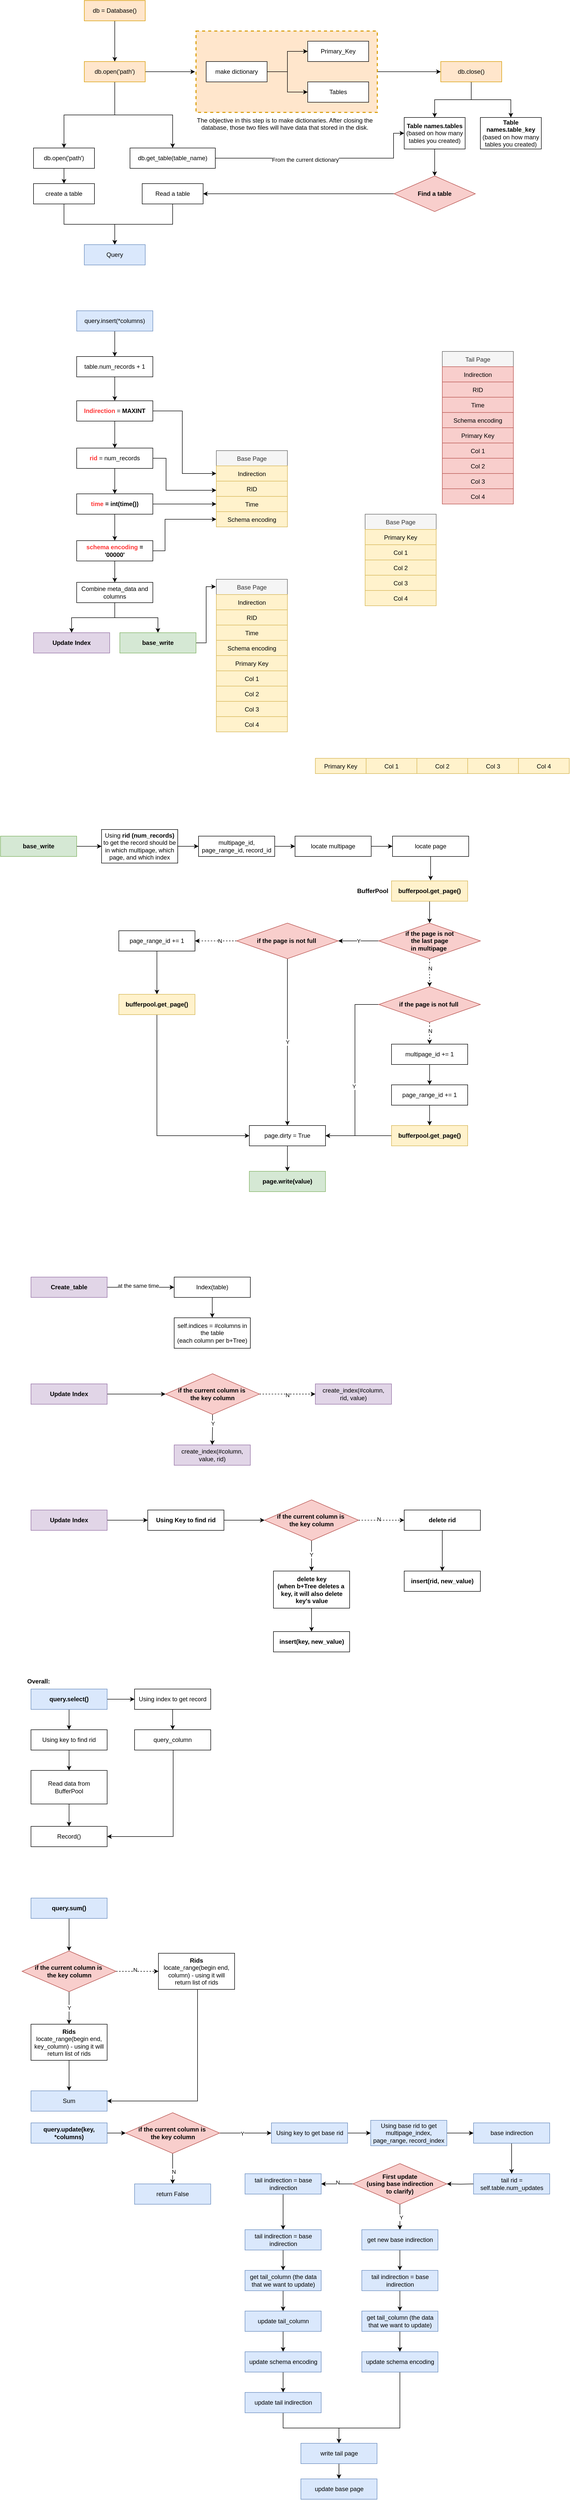<mxfile version="16.6.5" type="github">
  <diagram id="Wvhb61Qy2nOv9_hHWXvt" name="Page-1">
    <mxGraphModel dx="1489" dy="857" grid="0" gridSize="10" guides="1" tooltips="1" connect="1" arrows="1" fold="1" page="1" pageScale="1" pageWidth="1169" pageHeight="1654" math="0" shadow="0">
      <root>
        <mxCell id="0" />
        <mxCell id="1" parent="0" />
        <mxCell id="xcOaB14ry1vTwnBR0oJF-19" style="edgeStyle=orthogonalEdgeStyle;rounded=0;orthogonalLoop=1;jettySize=auto;html=1;startArrow=none;startFill=0;endArrow=classic;endFill=1;entryX=0;entryY=0.5;entryDx=0;entryDy=0;" parent="1" source="xcOaB14ry1vTwnBR0oJF-11" target="xcOaB14ry1vTwnBR0oJF-20" edge="1">
          <mxGeometry relative="1" as="geometry">
            <mxPoint x="819.2" y="180" as="targetPoint" />
          </mxGeometry>
        </mxCell>
        <mxCell id="xcOaB14ry1vTwnBR0oJF-11" value="" style="rounded=0;whiteSpace=wrap;html=1;fillColor=#ffe6cc;dashed=1;strokeWidth=2;strokeColor=#d79b00;" parent="1" vertex="1">
          <mxGeometry x="405" y="100" width="357" height="160" as="geometry" />
        </mxCell>
        <mxCell id="xcOaB14ry1vTwnBR0oJF-3" value="" style="edgeStyle=orthogonalEdgeStyle;rounded=0;orthogonalLoop=1;jettySize=auto;html=1;" parent="1" source="xcOaB14ry1vTwnBR0oJF-1" target="xcOaB14ry1vTwnBR0oJF-2" edge="1">
          <mxGeometry relative="1" as="geometry" />
        </mxCell>
        <mxCell id="xcOaB14ry1vTwnBR0oJF-1" value="db = Database()" style="rounded=0;whiteSpace=wrap;html=1;fillColor=#ffe6cc;strokeColor=#d79b00;" parent="1" vertex="1">
          <mxGeometry x="185" y="40" width="120" height="40" as="geometry" />
        </mxCell>
        <mxCell id="xcOaB14ry1vTwnBR0oJF-5" value="" style="edgeStyle=orthogonalEdgeStyle;rounded=0;orthogonalLoop=1;jettySize=auto;html=1;" parent="1" source="xcOaB14ry1vTwnBR0oJF-2" edge="1">
          <mxGeometry relative="1" as="geometry">
            <mxPoint x="403" y="180" as="targetPoint" />
          </mxGeometry>
        </mxCell>
        <mxCell id="xcOaB14ry1vTwnBR0oJF-31" value="" style="edgeStyle=orthogonalEdgeStyle;rounded=0;orthogonalLoop=1;jettySize=auto;html=1;startArrow=none;startFill=0;endArrow=classic;endFill=1;" parent="1" source="xcOaB14ry1vTwnBR0oJF-2" target="xcOaB14ry1vTwnBR0oJF-30" edge="1">
          <mxGeometry relative="1" as="geometry" />
        </mxCell>
        <mxCell id="xcOaB14ry1vTwnBR0oJF-32" style="edgeStyle=orthogonalEdgeStyle;rounded=0;orthogonalLoop=1;jettySize=auto;html=1;entryX=0.5;entryY=0;entryDx=0;entryDy=0;startArrow=none;startFill=0;endArrow=classic;endFill=1;" parent="1" source="xcOaB14ry1vTwnBR0oJF-2" target="xcOaB14ry1vTwnBR0oJF-13" edge="1">
          <mxGeometry relative="1" as="geometry" />
        </mxCell>
        <mxCell id="xcOaB14ry1vTwnBR0oJF-2" value="db.open(&#39;path&#39;)" style="rounded=0;whiteSpace=wrap;html=1;fillColor=#ffe6cc;strokeColor=#d79b00;" parent="1" vertex="1">
          <mxGeometry x="185" y="160" width="120" height="40" as="geometry" />
        </mxCell>
        <mxCell id="xcOaB14ry1vTwnBR0oJF-7" value="" style="edgeStyle=orthogonalEdgeStyle;rounded=0;orthogonalLoop=1;jettySize=auto;html=1;" parent="1" source="xcOaB14ry1vTwnBR0oJF-4" target="xcOaB14ry1vTwnBR0oJF-6" edge="1">
          <mxGeometry relative="1" as="geometry" />
        </mxCell>
        <mxCell id="xcOaB14ry1vTwnBR0oJF-9" value="" style="edgeStyle=orthogonalEdgeStyle;rounded=0;orthogonalLoop=1;jettySize=auto;html=1;" parent="1" source="xcOaB14ry1vTwnBR0oJF-4" target="xcOaB14ry1vTwnBR0oJF-8" edge="1">
          <mxGeometry relative="1" as="geometry" />
        </mxCell>
        <mxCell id="xcOaB14ry1vTwnBR0oJF-4" value="make dictionary" style="rounded=0;whiteSpace=wrap;html=1;" parent="1" vertex="1">
          <mxGeometry x="425" y="160" width="120" height="40" as="geometry" />
        </mxCell>
        <mxCell id="xcOaB14ry1vTwnBR0oJF-6" value="Primary_Key" style="rounded=0;whiteSpace=wrap;html=1;" parent="1" vertex="1">
          <mxGeometry x="625" y="120" width="120" height="40" as="geometry" />
        </mxCell>
        <mxCell id="xcOaB14ry1vTwnBR0oJF-8" value="Tables" style="rounded=0;whiteSpace=wrap;html=1;" parent="1" vertex="1">
          <mxGeometry x="625" y="200" width="120" height="40" as="geometry" />
        </mxCell>
        <mxCell id="xcOaB14ry1vTwnBR0oJF-12" value="The objective in this step is to make dictionaries. After closing the database, those two files will have data that stored in the disk.&lt;br&gt;&lt;br&gt;" style="text;html=1;strokeColor=none;fillColor=none;align=center;verticalAlign=middle;whiteSpace=wrap;rounded=0;dashed=1;" parent="1" vertex="1">
          <mxGeometry x="405" y="260" width="350" height="60" as="geometry" />
        </mxCell>
        <mxCell id="xcOaB14ry1vTwnBR0oJF-28" style="edgeStyle=orthogonalEdgeStyle;rounded=0;orthogonalLoop=1;jettySize=auto;html=1;entryX=0;entryY=0.5;entryDx=0;entryDy=0;startArrow=none;startFill=0;endArrow=classic;endFill=1;" parent="1" source="xcOaB14ry1vTwnBR0oJF-13" target="xcOaB14ry1vTwnBR0oJF-21" edge="1">
          <mxGeometry relative="1" as="geometry">
            <Array as="points">
              <mxPoint x="794" y="350" />
              <mxPoint x="794" y="301" />
            </Array>
          </mxGeometry>
        </mxCell>
        <mxCell id="xcOaB14ry1vTwnBR0oJF-29" value="From the current dictionary" style="edgeLabel;html=1;align=center;verticalAlign=middle;resizable=0;points=[];" parent="xcOaB14ry1vTwnBR0oJF-28" vertex="1" connectable="0">
          <mxGeometry x="-0.16" y="-3" relative="1" as="geometry">
            <mxPoint as="offset" />
          </mxGeometry>
        </mxCell>
        <mxCell id="xcOaB14ry1vTwnBR0oJF-13" value="db.get_table(table_name)" style="rounded=0;whiteSpace=wrap;html=1;" parent="1" vertex="1">
          <mxGeometry x="275" y="330" width="168" height="40" as="geometry" />
        </mxCell>
        <mxCell id="xcOaB14ry1vTwnBR0oJF-22" value="" style="edgeStyle=orthogonalEdgeStyle;rounded=0;orthogonalLoop=1;jettySize=auto;html=1;startArrow=none;startFill=0;endArrow=classic;endFill=1;" parent="1" source="xcOaB14ry1vTwnBR0oJF-20" target="xcOaB14ry1vTwnBR0oJF-21" edge="1">
          <mxGeometry relative="1" as="geometry" />
        </mxCell>
        <mxCell id="xcOaB14ry1vTwnBR0oJF-33" style="edgeStyle=orthogonalEdgeStyle;rounded=0;orthogonalLoop=1;jettySize=auto;html=1;startArrow=none;startFill=0;endArrow=classic;endFill=1;" parent="1" source="xcOaB14ry1vTwnBR0oJF-20" target="xcOaB14ry1vTwnBR0oJF-23" edge="1">
          <mxGeometry relative="1" as="geometry" />
        </mxCell>
        <mxCell id="xcOaB14ry1vTwnBR0oJF-20" value="db.close()" style="rounded=0;whiteSpace=wrap;html=1;fillColor=#ffe6cc;strokeColor=#d79b00;" parent="1" vertex="1">
          <mxGeometry x="887" y="160" width="120" height="40" as="geometry" />
        </mxCell>
        <mxCell id="xcOaB14ry1vTwnBR0oJF-211" style="edgeStyle=orthogonalEdgeStyle;rounded=0;orthogonalLoop=1;jettySize=auto;html=1;fontColor=#000000;startArrow=none;startFill=0;endArrow=classic;endFill=1;" parent="1" source="xcOaB14ry1vTwnBR0oJF-21" target="xcOaB14ry1vTwnBR0oJF-210" edge="1">
          <mxGeometry relative="1" as="geometry" />
        </mxCell>
        <mxCell id="xcOaB14ry1vTwnBR0oJF-21" value="&lt;b&gt;Table names.tables&lt;/b&gt;&lt;br&gt;(based on how many tables you created)" style="rounded=0;whiteSpace=wrap;html=1;" parent="1" vertex="1">
          <mxGeometry x="815" y="270" width="120" height="62" as="geometry" />
        </mxCell>
        <mxCell id="xcOaB14ry1vTwnBR0oJF-23" value="&lt;b&gt;Table names.table_key&lt;/b&gt;&lt;br&gt;(based on how many tables you created)" style="rounded=0;whiteSpace=wrap;html=1;" parent="1" vertex="1">
          <mxGeometry x="965" y="270" width="120" height="62" as="geometry" />
        </mxCell>
        <mxCell id="xcOaB14ry1vTwnBR0oJF-38" style="edgeStyle=orthogonalEdgeStyle;rounded=0;orthogonalLoop=1;jettySize=auto;html=1;startArrow=none;startFill=0;endArrow=classic;endFill=1;" parent="1" source="xcOaB14ry1vTwnBR0oJF-25" target="xcOaB14ry1vTwnBR0oJF-36" edge="1">
          <mxGeometry relative="1" as="geometry" />
        </mxCell>
        <mxCell id="xcOaB14ry1vTwnBR0oJF-25" value="Read a table" style="rounded=0;whiteSpace=wrap;html=1;" parent="1" vertex="1">
          <mxGeometry x="299" y="400" width="120" height="40" as="geometry" />
        </mxCell>
        <mxCell id="xcOaB14ry1vTwnBR0oJF-35" value="" style="edgeStyle=orthogonalEdgeStyle;rounded=0;orthogonalLoop=1;jettySize=auto;html=1;startArrow=none;startFill=0;endArrow=classic;endFill=1;" parent="1" source="xcOaB14ry1vTwnBR0oJF-30" target="xcOaB14ry1vTwnBR0oJF-34" edge="1">
          <mxGeometry relative="1" as="geometry" />
        </mxCell>
        <mxCell id="xcOaB14ry1vTwnBR0oJF-30" value="db.open(&#39;path&#39;)" style="rounded=0;whiteSpace=wrap;html=1;" parent="1" vertex="1">
          <mxGeometry x="85" y="330" width="120" height="40" as="geometry" />
        </mxCell>
        <mxCell id="xcOaB14ry1vTwnBR0oJF-37" value="" style="edgeStyle=orthogonalEdgeStyle;rounded=0;orthogonalLoop=1;jettySize=auto;html=1;startArrow=none;startFill=0;endArrow=classic;endFill=1;" parent="1" source="xcOaB14ry1vTwnBR0oJF-34" target="xcOaB14ry1vTwnBR0oJF-36" edge="1">
          <mxGeometry relative="1" as="geometry" />
        </mxCell>
        <mxCell id="xcOaB14ry1vTwnBR0oJF-34" value="create a table" style="rounded=0;whiteSpace=wrap;html=1;" parent="1" vertex="1">
          <mxGeometry x="85" y="400" width="120" height="40" as="geometry" />
        </mxCell>
        <mxCell id="xcOaB14ry1vTwnBR0oJF-36" value="Query" style="rounded=0;whiteSpace=wrap;html=1;fillColor=#dae8fc;strokeColor=#6c8ebf;" parent="1" vertex="1">
          <mxGeometry x="185" y="520" width="120" height="40" as="geometry" />
        </mxCell>
        <mxCell id="xcOaB14ry1vTwnBR0oJF-66" value="" style="edgeStyle=orthogonalEdgeStyle;rounded=0;orthogonalLoop=1;jettySize=auto;html=1;startArrow=none;startFill=0;endArrow=classic;endFill=1;" parent="1" source="xcOaB14ry1vTwnBR0oJF-39" target="xcOaB14ry1vTwnBR0oJF-65" edge="1">
          <mxGeometry relative="1" as="geometry" />
        </mxCell>
        <mxCell id="xcOaB14ry1vTwnBR0oJF-39" value="query.insert(*columns)" style="rounded=0;whiteSpace=wrap;html=1;fillColor=#dae8fc;strokeColor=#6c8ebf;" parent="1" vertex="1">
          <mxGeometry x="170" y="650" width="150" height="40" as="geometry" />
        </mxCell>
        <mxCell id="xcOaB14ry1vTwnBR0oJF-53" value="" style="group" parent="1" vertex="1" connectable="0">
          <mxGeometry x="445" y="1178" width="140" height="300" as="geometry" />
        </mxCell>
        <mxCell id="xcOaB14ry1vTwnBR0oJF-41" value="Base Page" style="swimlane;fontStyle=0;childLayout=stackLayout;horizontal=1;startSize=30;horizontalStack=0;resizeParent=1;resizeParentMax=0;resizeLast=0;collapsible=1;marginBottom=0;strokeWidth=1;fillColor=#f5f5f5;fontColor=#333333;strokeColor=#666666;" parent="xcOaB14ry1vTwnBR0oJF-53" vertex="1">
          <mxGeometry width="140" height="120" as="geometry" />
        </mxCell>
        <mxCell id="xcOaB14ry1vTwnBR0oJF-42" value="Indirection" style="text;align=center;verticalAlign=middle;spacingLeft=4;spacingRight=4;overflow=hidden;points=[[0,0.5],[1,0.5]];portConstraint=eastwest;rotatable=0;fillColor=#fff2cc;strokeColor=#d6b656;" parent="xcOaB14ry1vTwnBR0oJF-41" vertex="1">
          <mxGeometry y="30" width="140" height="30" as="geometry" />
        </mxCell>
        <mxCell id="xcOaB14ry1vTwnBR0oJF-43" value="RID" style="text;align=center;verticalAlign=middle;spacingLeft=4;spacingRight=4;overflow=hidden;points=[[0,0.5],[1,0.5]];portConstraint=eastwest;rotatable=0;fillColor=#fff2cc;strokeColor=#d6b656;" parent="xcOaB14ry1vTwnBR0oJF-41" vertex="1">
          <mxGeometry y="60" width="140" height="30" as="geometry" />
        </mxCell>
        <mxCell id="xcOaB14ry1vTwnBR0oJF-44" value="Time" style="text;strokeColor=#d6b656;fillColor=#fff2cc;align=center;verticalAlign=middle;spacingLeft=4;spacingRight=4;overflow=hidden;points=[[0,0.5],[1,0.5]];portConstraint=eastwest;rotatable=0;" parent="xcOaB14ry1vTwnBR0oJF-41" vertex="1">
          <mxGeometry y="90" width="140" height="30" as="geometry" />
        </mxCell>
        <mxCell id="xcOaB14ry1vTwnBR0oJF-46" value="Schema encoding" style="text;strokeColor=#d6b656;fillColor=#fff2cc;align=center;verticalAlign=middle;spacingLeft=4;spacingRight=4;overflow=hidden;points=[[0,0.5],[1,0.5]];portConstraint=eastwest;rotatable=0;" parent="xcOaB14ry1vTwnBR0oJF-53" vertex="1">
          <mxGeometry y="120" width="140" height="30" as="geometry" />
        </mxCell>
        <mxCell id="xcOaB14ry1vTwnBR0oJF-47" value="Primary Key" style="text;align=center;verticalAlign=middle;spacingLeft=4;spacingRight=4;overflow=hidden;points=[[0,0.5],[1,0.5]];portConstraint=eastwest;rotatable=0;fillColor=#fff2cc;strokeColor=#d6b656;" parent="xcOaB14ry1vTwnBR0oJF-53" vertex="1">
          <mxGeometry y="150" width="140" height="30" as="geometry" />
        </mxCell>
        <mxCell id="xcOaB14ry1vTwnBR0oJF-48" value="Col 1" style="text;strokeColor=#d6b656;fillColor=#fff2cc;align=center;verticalAlign=middle;spacingLeft=4;spacingRight=4;overflow=hidden;points=[[0,0.5],[1,0.5]];portConstraint=eastwest;rotatable=0;" parent="xcOaB14ry1vTwnBR0oJF-53" vertex="1">
          <mxGeometry y="180" width="140" height="30" as="geometry" />
        </mxCell>
        <mxCell id="xcOaB14ry1vTwnBR0oJF-49" value="Col 2" style="text;strokeColor=#d6b656;fillColor=#fff2cc;align=center;verticalAlign=middle;spacingLeft=4;spacingRight=4;overflow=hidden;points=[[0,0.5],[1,0.5]];portConstraint=eastwest;rotatable=0;" parent="xcOaB14ry1vTwnBR0oJF-53" vertex="1">
          <mxGeometry y="210" width="140" height="30" as="geometry" />
        </mxCell>
        <mxCell id="xcOaB14ry1vTwnBR0oJF-50" value="Col 3" style="text;strokeColor=#d6b656;fillColor=#fff2cc;align=center;verticalAlign=middle;spacingLeft=4;spacingRight=4;overflow=hidden;points=[[0,0.5],[1,0.5]];portConstraint=eastwest;rotatable=0;" parent="xcOaB14ry1vTwnBR0oJF-53" vertex="1">
          <mxGeometry y="240" width="140" height="30" as="geometry" />
        </mxCell>
        <mxCell id="xcOaB14ry1vTwnBR0oJF-51" value="Col 4" style="text;strokeColor=#d6b656;fillColor=#fff2cc;align=center;verticalAlign=middle;spacingLeft=4;spacingRight=4;overflow=hidden;points=[[0,0.5],[1,0.5]];portConstraint=eastwest;rotatable=0;" parent="xcOaB14ry1vTwnBR0oJF-53" vertex="1">
          <mxGeometry y="270" width="140" height="30" as="geometry" />
        </mxCell>
        <mxCell id="xcOaB14ry1vTwnBR0oJF-54" value="" style="group" parent="1" vertex="1" connectable="0">
          <mxGeometry x="890" y="730" width="140" height="300" as="geometry" />
        </mxCell>
        <mxCell id="xcOaB14ry1vTwnBR0oJF-55" value="Tail Page" style="swimlane;fontStyle=0;childLayout=stackLayout;horizontal=1;startSize=30;horizontalStack=0;resizeParent=1;resizeParentMax=0;resizeLast=0;collapsible=1;marginBottom=0;strokeWidth=1;fillColor=#f5f5f5;fontColor=#333333;strokeColor=#666666;" parent="xcOaB14ry1vTwnBR0oJF-54" vertex="1">
          <mxGeometry width="140" height="120" as="geometry" />
        </mxCell>
        <mxCell id="xcOaB14ry1vTwnBR0oJF-56" value="Indirection" style="text;align=center;verticalAlign=middle;spacingLeft=4;spacingRight=4;overflow=hidden;points=[[0,0.5],[1,0.5]];portConstraint=eastwest;rotatable=0;fillColor=#f8cecc;strokeColor=#b85450;" parent="xcOaB14ry1vTwnBR0oJF-55" vertex="1">
          <mxGeometry y="30" width="140" height="30" as="geometry" />
        </mxCell>
        <mxCell id="xcOaB14ry1vTwnBR0oJF-57" value="RID" style="text;align=center;verticalAlign=middle;spacingLeft=4;spacingRight=4;overflow=hidden;points=[[0,0.5],[1,0.5]];portConstraint=eastwest;rotatable=0;fillColor=#f8cecc;strokeColor=#b85450;" parent="xcOaB14ry1vTwnBR0oJF-55" vertex="1">
          <mxGeometry y="60" width="140" height="30" as="geometry" />
        </mxCell>
        <mxCell id="xcOaB14ry1vTwnBR0oJF-58" value="Time" style="text;strokeColor=#b85450;fillColor=#f8cecc;align=center;verticalAlign=middle;spacingLeft=4;spacingRight=4;overflow=hidden;points=[[0,0.5],[1,0.5]];portConstraint=eastwest;rotatable=0;" parent="xcOaB14ry1vTwnBR0oJF-55" vertex="1">
          <mxGeometry y="90" width="140" height="30" as="geometry" />
        </mxCell>
        <mxCell id="xcOaB14ry1vTwnBR0oJF-59" value="Schema encoding" style="text;strokeColor=#b85450;fillColor=#f8cecc;align=center;verticalAlign=middle;spacingLeft=4;spacingRight=4;overflow=hidden;points=[[0,0.5],[1,0.5]];portConstraint=eastwest;rotatable=0;" parent="xcOaB14ry1vTwnBR0oJF-54" vertex="1">
          <mxGeometry y="120" width="140" height="30" as="geometry" />
        </mxCell>
        <mxCell id="xcOaB14ry1vTwnBR0oJF-60" value="Primary Key" style="text;align=center;verticalAlign=middle;spacingLeft=4;spacingRight=4;overflow=hidden;points=[[0,0.5],[1,0.5]];portConstraint=eastwest;rotatable=0;fillColor=#f8cecc;strokeColor=#b85450;" parent="xcOaB14ry1vTwnBR0oJF-54" vertex="1">
          <mxGeometry y="150" width="140" height="30" as="geometry" />
        </mxCell>
        <mxCell id="xcOaB14ry1vTwnBR0oJF-61" value="Col 1" style="text;strokeColor=#b85450;fillColor=#f8cecc;align=center;verticalAlign=middle;spacingLeft=4;spacingRight=4;overflow=hidden;points=[[0,0.5],[1,0.5]];portConstraint=eastwest;rotatable=0;" parent="xcOaB14ry1vTwnBR0oJF-54" vertex="1">
          <mxGeometry y="180" width="140" height="30" as="geometry" />
        </mxCell>
        <mxCell id="xcOaB14ry1vTwnBR0oJF-62" value="Col 2" style="text;strokeColor=#b85450;fillColor=#f8cecc;align=center;verticalAlign=middle;spacingLeft=4;spacingRight=4;overflow=hidden;points=[[0,0.5],[1,0.5]];portConstraint=eastwest;rotatable=0;" parent="xcOaB14ry1vTwnBR0oJF-54" vertex="1">
          <mxGeometry y="210" width="140" height="30" as="geometry" />
        </mxCell>
        <mxCell id="xcOaB14ry1vTwnBR0oJF-63" value="Col 3" style="text;strokeColor=#b85450;fillColor=#f8cecc;align=center;verticalAlign=middle;spacingLeft=4;spacingRight=4;overflow=hidden;points=[[0,0.5],[1,0.5]];portConstraint=eastwest;rotatable=0;" parent="xcOaB14ry1vTwnBR0oJF-54" vertex="1">
          <mxGeometry y="240" width="140" height="30" as="geometry" />
        </mxCell>
        <mxCell id="xcOaB14ry1vTwnBR0oJF-64" value="Col 4" style="text;strokeColor=#b85450;fillColor=#f8cecc;align=center;verticalAlign=middle;spacingLeft=4;spacingRight=4;overflow=hidden;points=[[0,0.5],[1,0.5]];portConstraint=eastwest;rotatable=0;" parent="xcOaB14ry1vTwnBR0oJF-54" vertex="1">
          <mxGeometry y="270" width="140" height="30" as="geometry" />
        </mxCell>
        <mxCell id="xcOaB14ry1vTwnBR0oJF-68" value="" style="edgeStyle=orthogonalEdgeStyle;rounded=0;orthogonalLoop=1;jettySize=auto;html=1;startArrow=none;startFill=0;endArrow=classic;endFill=1;" parent="1" source="xcOaB14ry1vTwnBR0oJF-65" target="xcOaB14ry1vTwnBR0oJF-67" edge="1">
          <mxGeometry relative="1" as="geometry" />
        </mxCell>
        <mxCell id="xcOaB14ry1vTwnBR0oJF-65" value="table.num_records + 1" style="rounded=0;whiteSpace=wrap;html=1;" parent="1" vertex="1">
          <mxGeometry x="170" y="740" width="150" height="40" as="geometry" />
        </mxCell>
        <mxCell id="xcOaB14ry1vTwnBR0oJF-70" value="" style="edgeStyle=orthogonalEdgeStyle;rounded=0;orthogonalLoop=1;jettySize=auto;html=1;startArrow=none;startFill=0;endArrow=classic;endFill=1;" parent="1" source="xcOaB14ry1vTwnBR0oJF-67" target="xcOaB14ry1vTwnBR0oJF-69" edge="1">
          <mxGeometry relative="1" as="geometry" />
        </mxCell>
        <mxCell id="xcOaB14ry1vTwnBR0oJF-107" style="edgeStyle=orthogonalEdgeStyle;rounded=0;orthogonalLoop=1;jettySize=auto;html=1;fontColor=#000000;startArrow=none;startFill=0;endArrow=classic;endFill=1;" parent="1" source="xcOaB14ry1vTwnBR0oJF-67" target="xcOaB14ry1vTwnBR0oJF-96" edge="1">
          <mxGeometry relative="1" as="geometry">
            <Array as="points">
              <mxPoint x="378" y="847" />
              <mxPoint x="378" y="970" />
            </Array>
          </mxGeometry>
        </mxCell>
        <mxCell id="xcOaB14ry1vTwnBR0oJF-67" value="&lt;font color=&quot;#ff3333&quot;&gt;&lt;b&gt;Indirection&lt;/b&gt;&lt;/font&gt; = &lt;b&gt;MAXINT&lt;/b&gt;" style="rounded=0;whiteSpace=wrap;html=1;" parent="1" vertex="1">
          <mxGeometry x="170" y="827" width="150" height="40" as="geometry" />
        </mxCell>
        <mxCell id="xcOaB14ry1vTwnBR0oJF-102" value="" style="edgeStyle=orthogonalEdgeStyle;rounded=0;orthogonalLoop=1;jettySize=auto;html=1;fontColor=#000000;startArrow=none;startFill=0;endArrow=classic;endFill=1;" parent="1" source="xcOaB14ry1vTwnBR0oJF-69" target="xcOaB14ry1vTwnBR0oJF-101" edge="1">
          <mxGeometry relative="1" as="geometry" />
        </mxCell>
        <mxCell id="xcOaB14ry1vTwnBR0oJF-105" style="edgeStyle=orthogonalEdgeStyle;rounded=0;orthogonalLoop=1;jettySize=auto;html=1;fontColor=#000000;startArrow=none;startFill=0;endArrow=classic;endFill=1;" parent="1" source="xcOaB14ry1vTwnBR0oJF-69" target="xcOaB14ry1vTwnBR0oJF-97" edge="1">
          <mxGeometry relative="1" as="geometry">
            <Array as="points">
              <mxPoint x="346" y="940" />
              <mxPoint x="346" y="1003" />
            </Array>
          </mxGeometry>
        </mxCell>
        <mxCell id="xcOaB14ry1vTwnBR0oJF-69" value="&lt;b&gt;&lt;font color=&quot;#ff3333&quot;&gt;rid&lt;/font&gt;&lt;/b&gt; = num_records" style="rounded=0;whiteSpace=wrap;html=1;" parent="1" vertex="1">
          <mxGeometry x="170" y="920" width="150" height="40" as="geometry" />
        </mxCell>
        <mxCell id="xcOaB14ry1vTwnBR0oJF-76" value="" style="edgeStyle=orthogonalEdgeStyle;rounded=0;orthogonalLoop=1;jettySize=auto;html=1;fontColor=#000000;startArrow=none;startFill=0;endArrow=classic;endFill=1;" parent="1" source="xcOaB14ry1vTwnBR0oJF-71" target="xcOaB14ry1vTwnBR0oJF-75" edge="1">
          <mxGeometry relative="1" as="geometry" />
        </mxCell>
        <mxCell id="xcOaB14ry1vTwnBR0oJF-108" style="edgeStyle=orthogonalEdgeStyle;rounded=0;orthogonalLoop=1;jettySize=auto;html=1;fontColor=#000000;startArrow=none;startFill=0;endArrow=classic;endFill=1;" parent="1" source="xcOaB14ry1vTwnBR0oJF-71" target="xcOaB14ry1vTwnBR0oJF-99" edge="1">
          <mxGeometry relative="1" as="geometry">
            <Array as="points">
              <mxPoint x="344" y="1122" />
              <mxPoint x="344" y="1060" />
            </Array>
          </mxGeometry>
        </mxCell>
        <mxCell id="xcOaB14ry1vTwnBR0oJF-71" value="&lt;b&gt;&lt;font color=&quot;#ff3333&quot;&gt;schema encoding &lt;/font&gt;=&lt;font color=&quot;#ff3333&quot;&gt; &lt;/font&gt;&#39;00000&#39;&lt;/b&gt;" style="rounded=0;whiteSpace=wrap;html=1;" parent="1" vertex="1">
          <mxGeometry x="170" y="1102" width="150" height="40" as="geometry" />
        </mxCell>
        <mxCell id="xcOaB14ry1vTwnBR0oJF-78" value="" style="edgeStyle=orthogonalEdgeStyle;rounded=0;orthogonalLoop=1;jettySize=auto;html=1;fontColor=#000000;startArrow=none;startFill=0;endArrow=classic;endFill=1;" parent="1" source="xcOaB14ry1vTwnBR0oJF-75" target="xcOaB14ry1vTwnBR0oJF-77" edge="1">
          <mxGeometry relative="1" as="geometry" />
        </mxCell>
        <mxCell id="xcOaB14ry1vTwnBR0oJF-80" value="" style="edgeStyle=orthogonalEdgeStyle;rounded=0;orthogonalLoop=1;jettySize=auto;html=1;fontColor=#000000;startArrow=none;startFill=0;endArrow=classic;endFill=1;" parent="1" source="xcOaB14ry1vTwnBR0oJF-75" target="xcOaB14ry1vTwnBR0oJF-79" edge="1">
          <mxGeometry relative="1" as="geometry" />
        </mxCell>
        <mxCell id="xcOaB14ry1vTwnBR0oJF-75" value="Combine meta_data and&lt;br&gt;columns" style="rounded=0;whiteSpace=wrap;html=1;" parent="1" vertex="1">
          <mxGeometry x="170" y="1184" width="150" height="40" as="geometry" />
        </mxCell>
        <mxCell id="xcOaB14ry1vTwnBR0oJF-258" style="edgeStyle=orthogonalEdgeStyle;rounded=0;orthogonalLoop=1;jettySize=auto;html=1;entryX=-0.007;entryY=0.121;entryDx=0;entryDy=0;entryPerimeter=0;fontColor=#000000;startArrow=none;startFill=0;endArrow=classic;endFill=1;" parent="1" source="xcOaB14ry1vTwnBR0oJF-77" target="xcOaB14ry1vTwnBR0oJF-41" edge="1">
          <mxGeometry relative="1" as="geometry" />
        </mxCell>
        <mxCell id="xcOaB14ry1vTwnBR0oJF-77" value="base_write" style="rounded=0;whiteSpace=wrap;html=1;fillColor=#d5e8d4;strokeColor=#82b366;fontStyle=1" parent="1" vertex="1">
          <mxGeometry x="255" y="1283" width="150" height="40" as="geometry" />
        </mxCell>
        <mxCell id="xcOaB14ry1vTwnBR0oJF-79" value="Update Index" style="rounded=0;whiteSpace=wrap;html=1;fillColor=#e1d5e7;strokeColor=#9673a6;fontStyle=1" parent="1" vertex="1">
          <mxGeometry x="85" y="1283" width="150" height="40" as="geometry" />
        </mxCell>
        <mxCell id="xcOaB14ry1vTwnBR0oJF-84" value="Base Page" style="swimlane;fontStyle=0;childLayout=stackLayout;horizontal=1;startSize=30;horizontalStack=0;resizeParent=1;resizeParentMax=0;resizeLast=0;collapsible=1;marginBottom=0;strokeWidth=1;fillColor=#f5f5f5;fontColor=#333333;strokeColor=#666666;" parent="1" vertex="1">
          <mxGeometry x="738" y="1050" width="140" height="60" as="geometry" />
        </mxCell>
        <mxCell id="xcOaB14ry1vTwnBR0oJF-89" value="Primary Key" style="text;align=center;verticalAlign=middle;spacingLeft=4;spacingRight=4;overflow=hidden;points=[[0,0.5],[1,0.5]];portConstraint=eastwest;rotatable=0;fillColor=#fff2cc;strokeColor=#d6b656;" parent="xcOaB14ry1vTwnBR0oJF-84" vertex="1">
          <mxGeometry y="30" width="140" height="30" as="geometry" />
        </mxCell>
        <mxCell id="xcOaB14ry1vTwnBR0oJF-90" value="Col 1" style="text;strokeColor=#d6b656;fillColor=#fff2cc;align=center;verticalAlign=middle;spacingLeft=4;spacingRight=4;overflow=hidden;points=[[0,0.5],[1,0.5]];portConstraint=eastwest;rotatable=0;" parent="1" vertex="1">
          <mxGeometry x="738" y="1110" width="140" height="30" as="geometry" />
        </mxCell>
        <mxCell id="xcOaB14ry1vTwnBR0oJF-91" value="Col 2" style="text;strokeColor=#d6b656;fillColor=#fff2cc;align=center;verticalAlign=middle;spacingLeft=4;spacingRight=4;overflow=hidden;points=[[0,0.5],[1,0.5]];portConstraint=eastwest;rotatable=0;" parent="1" vertex="1">
          <mxGeometry x="738" y="1140" width="140" height="30" as="geometry" />
        </mxCell>
        <mxCell id="xcOaB14ry1vTwnBR0oJF-92" value="Col 3" style="text;strokeColor=#d6b656;fillColor=#fff2cc;align=center;verticalAlign=middle;spacingLeft=4;spacingRight=4;overflow=hidden;points=[[0,0.5],[1,0.5]];portConstraint=eastwest;rotatable=0;" parent="1" vertex="1">
          <mxGeometry x="738" y="1170" width="140" height="30" as="geometry" />
        </mxCell>
        <mxCell id="xcOaB14ry1vTwnBR0oJF-93" value="Col 4" style="text;strokeColor=#d6b656;fillColor=#fff2cc;align=center;verticalAlign=middle;spacingLeft=4;spacingRight=4;overflow=hidden;points=[[0,0.5],[1,0.5]];portConstraint=eastwest;rotatable=0;" parent="1" vertex="1">
          <mxGeometry x="738" y="1200" width="140" height="30" as="geometry" />
        </mxCell>
        <mxCell id="xcOaB14ry1vTwnBR0oJF-95" value="Base Page" style="swimlane;fontStyle=0;childLayout=stackLayout;horizontal=1;startSize=30;horizontalStack=0;resizeParent=1;resizeParentMax=0;resizeLast=0;collapsible=1;marginBottom=0;strokeWidth=1;fillColor=#f5f5f5;fontColor=#333333;strokeColor=#666666;" parent="1" vertex="1">
          <mxGeometry x="445" y="925" width="140" height="120" as="geometry" />
        </mxCell>
        <mxCell id="xcOaB14ry1vTwnBR0oJF-96" value="Indirection" style="text;align=center;verticalAlign=middle;spacingLeft=4;spacingRight=4;overflow=hidden;points=[[0,0.5],[1,0.5]];portConstraint=eastwest;rotatable=0;fillColor=#fff2cc;strokeColor=#d6b656;" parent="xcOaB14ry1vTwnBR0oJF-95" vertex="1">
          <mxGeometry y="30" width="140" height="30" as="geometry" />
        </mxCell>
        <mxCell id="xcOaB14ry1vTwnBR0oJF-97" value="RID" style="text;align=center;verticalAlign=middle;spacingLeft=4;spacingRight=4;overflow=hidden;points=[[0,0.5],[1,0.5]];portConstraint=eastwest;rotatable=0;fillColor=#fff2cc;strokeColor=#d6b656;" parent="xcOaB14ry1vTwnBR0oJF-95" vertex="1">
          <mxGeometry y="60" width="140" height="30" as="geometry" />
        </mxCell>
        <mxCell id="xcOaB14ry1vTwnBR0oJF-98" value="Time" style="text;strokeColor=#d6b656;fillColor=#fff2cc;align=center;verticalAlign=middle;spacingLeft=4;spacingRight=4;overflow=hidden;points=[[0,0.5],[1,0.5]];portConstraint=eastwest;rotatable=0;" parent="xcOaB14ry1vTwnBR0oJF-95" vertex="1">
          <mxGeometry y="90" width="140" height="30" as="geometry" />
        </mxCell>
        <mxCell id="xcOaB14ry1vTwnBR0oJF-99" value="Schema encoding" style="text;strokeColor=#d6b656;fillColor=#fff2cc;align=center;verticalAlign=middle;spacingLeft=4;spacingRight=4;overflow=hidden;points=[[0,0.5],[1,0.5]];portConstraint=eastwest;rotatable=0;" parent="1" vertex="1">
          <mxGeometry x="445" y="1045" width="140" height="30" as="geometry" />
        </mxCell>
        <mxCell id="xcOaB14ry1vTwnBR0oJF-103" style="edgeStyle=orthogonalEdgeStyle;rounded=0;orthogonalLoop=1;jettySize=auto;html=1;fontColor=#000000;startArrow=none;startFill=0;endArrow=classic;endFill=1;" parent="1" source="xcOaB14ry1vTwnBR0oJF-101" target="xcOaB14ry1vTwnBR0oJF-71" edge="1">
          <mxGeometry relative="1" as="geometry" />
        </mxCell>
        <mxCell id="xcOaB14ry1vTwnBR0oJF-106" style="edgeStyle=orthogonalEdgeStyle;rounded=0;orthogonalLoop=1;jettySize=auto;html=1;entryX=0;entryY=0.5;entryDx=0;entryDy=0;fontColor=#000000;startArrow=none;startFill=0;endArrow=classic;endFill=1;" parent="1" source="xcOaB14ry1vTwnBR0oJF-101" target="xcOaB14ry1vTwnBR0oJF-98" edge="1">
          <mxGeometry relative="1" as="geometry" />
        </mxCell>
        <mxCell id="xcOaB14ry1vTwnBR0oJF-101" value="&lt;b&gt;&lt;font color=&quot;#ff3333&quot;&gt;time &lt;/font&gt;= int(time())&lt;/b&gt;" style="rounded=0;whiteSpace=wrap;html=1;" parent="1" vertex="1">
          <mxGeometry x="170" y="1010" width="150" height="40" as="geometry" />
        </mxCell>
        <mxCell id="xcOaB14ry1vTwnBR0oJF-114" value="" style="edgeStyle=orthogonalEdgeStyle;rounded=0;orthogonalLoop=1;jettySize=auto;html=1;fontColor=#000000;startArrow=none;startFill=0;endArrow=classic;endFill=1;" parent="1" source="xcOaB14ry1vTwnBR0oJF-112" target="xcOaB14ry1vTwnBR0oJF-113" edge="1">
          <mxGeometry relative="1" as="geometry" />
        </mxCell>
        <mxCell id="xcOaB14ry1vTwnBR0oJF-112" value="base_write" style="rounded=0;whiteSpace=wrap;html=1;fillColor=#d5e8d4;strokeColor=#82b366;fontStyle=1" parent="1" vertex="1">
          <mxGeometry x="20" y="1683" width="150" height="40" as="geometry" />
        </mxCell>
        <mxCell id="xcOaB14ry1vTwnBR0oJF-116" style="edgeStyle=orthogonalEdgeStyle;rounded=0;orthogonalLoop=1;jettySize=auto;html=1;fontColor=#000000;startArrow=none;startFill=0;endArrow=classic;endFill=1;" parent="1" source="xcOaB14ry1vTwnBR0oJF-113" target="xcOaB14ry1vTwnBR0oJF-115" edge="1">
          <mxGeometry relative="1" as="geometry" />
        </mxCell>
        <mxCell id="xcOaB14ry1vTwnBR0oJF-113" value="&lt;span style=&quot;font-weight: normal&quot;&gt;Using &lt;/span&gt;rid (num_records)&lt;span style=&quot;font-weight: normal&quot;&gt; to get the record should be in which multipage, which page, and which index&lt;/span&gt;" style="rounded=0;whiteSpace=wrap;html=1;fontStyle=1" parent="1" vertex="1">
          <mxGeometry x="219" y="1670" width="150" height="66" as="geometry" />
        </mxCell>
        <mxCell id="xcOaB14ry1vTwnBR0oJF-131" value="" style="edgeStyle=orthogonalEdgeStyle;rounded=0;orthogonalLoop=1;jettySize=auto;html=1;fontColor=#000000;startArrow=none;startFill=0;endArrow=classic;endFill=1;" parent="1" source="xcOaB14ry1vTwnBR0oJF-115" target="xcOaB14ry1vTwnBR0oJF-130" edge="1">
          <mxGeometry relative="1" as="geometry" />
        </mxCell>
        <mxCell id="xcOaB14ry1vTwnBR0oJF-115" value="&lt;span style=&quot;font-weight: normal&quot;&gt;multipage_id, page_range_id, record_id&lt;/span&gt;" style="rounded=0;whiteSpace=wrap;html=1;fontStyle=1" parent="1" vertex="1">
          <mxGeometry x="410" y="1683" width="150" height="40" as="geometry" />
        </mxCell>
        <mxCell id="xcOaB14ry1vTwnBR0oJF-122" value="Primary Key" style="text;align=center;verticalAlign=middle;spacingLeft=4;spacingRight=4;overflow=hidden;points=[[0,0.5],[1,0.5]];portConstraint=eastwest;rotatable=0;fillColor=#fff2cc;strokeColor=#d6b656;" parent="1" vertex="1">
          <mxGeometry x="640" y="1530" width="100" height="30" as="geometry" />
        </mxCell>
        <mxCell id="xcOaB14ry1vTwnBR0oJF-123" value="Col 1" style="text;strokeColor=#d6b656;fillColor=#fff2cc;align=center;verticalAlign=middle;spacingLeft=4;spacingRight=4;overflow=hidden;points=[[0,0.5],[1,0.5]];portConstraint=eastwest;rotatable=0;" parent="1" vertex="1">
          <mxGeometry x="740" y="1530" width="100" height="30" as="geometry" />
        </mxCell>
        <mxCell id="xcOaB14ry1vTwnBR0oJF-124" value="Col 2" style="text;strokeColor=#d6b656;fillColor=#fff2cc;align=center;verticalAlign=middle;spacingLeft=4;spacingRight=4;overflow=hidden;points=[[0,0.5],[1,0.5]];portConstraint=eastwest;rotatable=0;" parent="1" vertex="1">
          <mxGeometry x="840" y="1530" width="100" height="30" as="geometry" />
        </mxCell>
        <mxCell id="xcOaB14ry1vTwnBR0oJF-125" value="Col 3" style="text;strokeColor=#d6b656;fillColor=#fff2cc;align=center;verticalAlign=middle;spacingLeft=4;spacingRight=4;overflow=hidden;points=[[0,0.5],[1,0.5]];portConstraint=eastwest;rotatable=0;" parent="1" vertex="1">
          <mxGeometry x="940" y="1530" width="100" height="30" as="geometry" />
        </mxCell>
        <mxCell id="xcOaB14ry1vTwnBR0oJF-126" value="Col 4" style="text;strokeColor=#d6b656;fillColor=#fff2cc;align=center;verticalAlign=middle;spacingLeft=4;spacingRight=4;overflow=hidden;points=[[0,0.5],[1,0.5]];portConstraint=eastwest;rotatable=0;" parent="1" vertex="1">
          <mxGeometry x="1040" y="1530" width="100" height="30" as="geometry" />
        </mxCell>
        <mxCell id="xcOaB14ry1vTwnBR0oJF-133" value="" style="edgeStyle=orthogonalEdgeStyle;rounded=0;orthogonalLoop=1;jettySize=auto;html=1;fontColor=#000000;startArrow=none;startFill=0;endArrow=classic;endFill=1;" parent="1" source="xcOaB14ry1vTwnBR0oJF-130" target="xcOaB14ry1vTwnBR0oJF-132" edge="1">
          <mxGeometry relative="1" as="geometry" />
        </mxCell>
        <mxCell id="xcOaB14ry1vTwnBR0oJF-130" value="&lt;span style=&quot;font-weight: 400&quot;&gt;locate multipage&lt;br&gt;&lt;/span&gt;" style="rounded=0;whiteSpace=wrap;html=1;fontStyle=1" parent="1" vertex="1">
          <mxGeometry x="600" y="1683" width="150" height="40" as="geometry" />
        </mxCell>
        <mxCell id="xcOaB14ry1vTwnBR0oJF-135" value="" style="edgeStyle=orthogonalEdgeStyle;rounded=0;orthogonalLoop=1;jettySize=auto;html=1;fontColor=#000000;startArrow=none;startFill=0;endArrow=classic;endFill=1;" parent="1" source="xcOaB14ry1vTwnBR0oJF-132" edge="1">
          <mxGeometry relative="1" as="geometry">
            <mxPoint x="867" y="1770" as="targetPoint" />
          </mxGeometry>
        </mxCell>
        <mxCell id="xcOaB14ry1vTwnBR0oJF-132" value="&lt;span style=&quot;font-weight: 400&quot;&gt;locate page&lt;br&gt;&lt;/span&gt;" style="rounded=0;whiteSpace=wrap;html=1;fontStyle=1" parent="1" vertex="1">
          <mxGeometry x="792" y="1683" width="150" height="40" as="geometry" />
        </mxCell>
        <mxCell id="xcOaB14ry1vTwnBR0oJF-158" style="edgeStyle=orthogonalEdgeStyle;rounded=0;orthogonalLoop=1;jettySize=auto;html=1;fontColor=#000000;startArrow=none;startFill=0;endArrow=classic;endFill=1;" parent="1" source="xcOaB14ry1vTwnBR0oJF-136" target="xcOaB14ry1vTwnBR0oJF-141" edge="1">
          <mxGeometry relative="1" as="geometry" />
        </mxCell>
        <mxCell id="xcOaB14ry1vTwnBR0oJF-136" value="&lt;span&gt;&lt;b&gt;bufferpool.get_page()&lt;/b&gt;&lt;br&gt;&lt;/span&gt;" style="rounded=0;whiteSpace=wrap;html=1;fontStyle=0;fillColor=#fff2cc;strokeColor=#d6b656;" parent="1" vertex="1">
          <mxGeometry x="790" y="1771" width="150" height="40" as="geometry" />
        </mxCell>
        <mxCell id="xcOaB14ry1vTwnBR0oJF-138" value="&lt;b&gt;BufferPool&lt;/b&gt;" style="text;html=1;strokeColor=none;fillColor=none;align=center;verticalAlign=middle;whiteSpace=wrap;rounded=0;fontColor=#000000;" parent="1" vertex="1">
          <mxGeometry x="678" y="1776" width="150" height="30" as="geometry" />
        </mxCell>
        <mxCell id="xcOaB14ry1vTwnBR0oJF-147" value="Y" style="edgeStyle=orthogonalEdgeStyle;rounded=0;orthogonalLoop=1;jettySize=auto;html=1;fontColor=#000000;startArrow=none;startFill=0;endArrow=classic;endFill=1;" parent="1" source="xcOaB14ry1vTwnBR0oJF-141" target="xcOaB14ry1vTwnBR0oJF-146" edge="1">
          <mxGeometry relative="1" as="geometry" />
        </mxCell>
        <mxCell id="xcOaB14ry1vTwnBR0oJF-163" style="edgeStyle=orthogonalEdgeStyle;rounded=0;orthogonalLoop=1;jettySize=auto;html=1;fontColor=#000000;startArrow=none;startFill=0;endArrow=classic;endFill=1;dashed=1;" parent="1" source="xcOaB14ry1vTwnBR0oJF-141" target="xcOaB14ry1vTwnBR0oJF-162" edge="1">
          <mxGeometry relative="1" as="geometry" />
        </mxCell>
        <mxCell id="xcOaB14ry1vTwnBR0oJF-164" value="N" style="edgeLabel;html=1;align=center;verticalAlign=middle;resizable=0;points=[];fontColor=#000000;" parent="xcOaB14ry1vTwnBR0oJF-163" vertex="1" connectable="0">
          <mxGeometry x="-0.314" y="1" relative="1" as="geometry">
            <mxPoint as="offset" />
          </mxGeometry>
        </mxCell>
        <mxCell id="xcOaB14ry1vTwnBR0oJF-141" value="if the page is not &lt;br&gt;the last page &lt;br&gt;in multipage&amp;nbsp;" style="rhombus;whiteSpace=wrap;html=1;strokeWidth=1;fillColor=#f8cecc;strokeColor=#b85450;fontStyle=1" parent="1" vertex="1">
          <mxGeometry x="765" y="1854" width="200" height="70" as="geometry" />
        </mxCell>
        <mxCell id="xcOaB14ry1vTwnBR0oJF-154" style="edgeStyle=orthogonalEdgeStyle;rounded=0;orthogonalLoop=1;jettySize=auto;html=1;fontColor=#000000;startArrow=none;startFill=0;endArrow=classic;endFill=1;dashed=1;" parent="1" source="xcOaB14ry1vTwnBR0oJF-146" target="xcOaB14ry1vTwnBR0oJF-153" edge="1">
          <mxGeometry relative="1" as="geometry" />
        </mxCell>
        <mxCell id="xcOaB14ry1vTwnBR0oJF-155" value="N" style="edgeLabel;html=1;align=center;verticalAlign=middle;resizable=0;points=[];fontColor=#000000;" parent="xcOaB14ry1vTwnBR0oJF-154" vertex="1" connectable="0">
          <mxGeometry x="-0.2" relative="1" as="geometry">
            <mxPoint as="offset" />
          </mxGeometry>
        </mxCell>
        <mxCell id="xcOaB14ry1vTwnBR0oJF-165" value="Y" style="edgeStyle=orthogonalEdgeStyle;rounded=0;orthogonalLoop=1;jettySize=auto;html=1;fontColor=#000000;startArrow=none;startFill=0;endArrow=classic;endFill=1;" parent="1" source="xcOaB14ry1vTwnBR0oJF-146" target="xcOaB14ry1vTwnBR0oJF-148" edge="1">
          <mxGeometry relative="1" as="geometry" />
        </mxCell>
        <mxCell id="xcOaB14ry1vTwnBR0oJF-146" value="if the page is not full&amp;nbsp;" style="rhombus;whiteSpace=wrap;html=1;strokeWidth=1;fillColor=#f8cecc;strokeColor=#b85450;fontStyle=1" parent="1" vertex="1">
          <mxGeometry x="485" y="1854" width="200" height="70" as="geometry" />
        </mxCell>
        <mxCell id="xcOaB14ry1vTwnBR0oJF-152" value="" style="edgeStyle=orthogonalEdgeStyle;rounded=0;orthogonalLoop=1;jettySize=auto;html=1;fontColor=#000000;startArrow=none;startFill=0;endArrow=classic;endFill=1;" parent="1" source="xcOaB14ry1vTwnBR0oJF-148" target="xcOaB14ry1vTwnBR0oJF-151" edge="1">
          <mxGeometry relative="1" as="geometry" />
        </mxCell>
        <mxCell id="xcOaB14ry1vTwnBR0oJF-148" value="&lt;span style=&quot;font-weight: 400&quot;&gt;page.dirty = True&lt;br&gt;&lt;/span&gt;" style="rounded=0;whiteSpace=wrap;html=1;fontStyle=1" parent="1" vertex="1">
          <mxGeometry x="510" y="2252" width="150" height="40" as="geometry" />
        </mxCell>
        <mxCell id="xcOaB14ry1vTwnBR0oJF-151" value="&lt;span style=&quot;&quot;&gt;page.write(value)&lt;br&gt;&lt;/span&gt;" style="rounded=0;whiteSpace=wrap;html=1;fontStyle=1;fillColor=#d5e8d4;strokeColor=#82b366;" parent="1" vertex="1">
          <mxGeometry x="510" y="2342" width="150" height="40" as="geometry" />
        </mxCell>
        <mxCell id="xcOaB14ry1vTwnBR0oJF-157" value="" style="edgeStyle=orthogonalEdgeStyle;rounded=0;orthogonalLoop=1;jettySize=auto;html=1;fontColor=#000000;startArrow=none;startFill=0;endArrow=classic;endFill=1;" parent="1" source="xcOaB14ry1vTwnBR0oJF-153" target="xcOaB14ry1vTwnBR0oJF-156" edge="1">
          <mxGeometry relative="1" as="geometry" />
        </mxCell>
        <mxCell id="xcOaB14ry1vTwnBR0oJF-153" value="&lt;span style=&quot;font-weight: 400&quot;&gt;page_range_id += 1&lt;br&gt;&lt;/span&gt;" style="rounded=0;whiteSpace=wrap;html=1;fontStyle=1" parent="1" vertex="1">
          <mxGeometry x="253" y="1869" width="150" height="40" as="geometry" />
        </mxCell>
        <mxCell id="xcOaB14ry1vTwnBR0oJF-166" style="edgeStyle=orthogonalEdgeStyle;rounded=0;orthogonalLoop=1;jettySize=auto;html=1;entryX=0;entryY=0.5;entryDx=0;entryDy=0;fontColor=#000000;startArrow=none;startFill=0;endArrow=classic;endFill=1;" parent="1" source="xcOaB14ry1vTwnBR0oJF-156" target="xcOaB14ry1vTwnBR0oJF-148" edge="1">
          <mxGeometry relative="1" as="geometry">
            <Array as="points">
              <mxPoint x="328" y="2272" />
            </Array>
          </mxGeometry>
        </mxCell>
        <mxCell id="xcOaB14ry1vTwnBR0oJF-156" value="&lt;span style=&quot;&quot;&gt;bufferpool.get_page()&lt;/span&gt;&lt;span style=&quot;&quot;&gt;&lt;br&gt;&lt;/span&gt;" style="rounded=0;whiteSpace=wrap;html=1;fontStyle=1;fillColor=#fff2cc;strokeColor=#d6b656;" parent="1" vertex="1">
          <mxGeometry x="253" y="1994" width="150" height="40" as="geometry" />
        </mxCell>
        <mxCell id="xcOaB14ry1vTwnBR0oJF-169" style="edgeStyle=orthogonalEdgeStyle;rounded=0;orthogonalLoop=1;jettySize=auto;html=1;entryX=1;entryY=0.5;entryDx=0;entryDy=0;fontColor=#000000;startArrow=none;startFill=0;endArrow=classic;endFill=1;" parent="1" source="xcOaB14ry1vTwnBR0oJF-162" target="xcOaB14ry1vTwnBR0oJF-148" edge="1">
          <mxGeometry relative="1" as="geometry">
            <Array as="points">
              <mxPoint x="718" y="2014" />
              <mxPoint x="718" y="2272" />
            </Array>
          </mxGeometry>
        </mxCell>
        <mxCell id="xcOaB14ry1vTwnBR0oJF-171" value="Y" style="edgeLabel;html=1;align=center;verticalAlign=middle;resizable=0;points=[];fontColor=#000000;" parent="xcOaB14ry1vTwnBR0oJF-169" vertex="1" connectable="0">
          <mxGeometry x="0.142" y="-2" relative="1" as="geometry">
            <mxPoint as="offset" />
          </mxGeometry>
        </mxCell>
        <mxCell id="xcOaB14ry1vTwnBR0oJF-173" style="edgeStyle=orthogonalEdgeStyle;rounded=0;orthogonalLoop=1;jettySize=auto;html=1;fontColor=#000000;startArrow=none;startFill=0;endArrow=classic;endFill=1;dashed=1;" parent="1" source="xcOaB14ry1vTwnBR0oJF-162" target="xcOaB14ry1vTwnBR0oJF-172" edge="1">
          <mxGeometry relative="1" as="geometry" />
        </mxCell>
        <mxCell id="xcOaB14ry1vTwnBR0oJF-174" value="N" style="edgeLabel;html=1;align=center;verticalAlign=middle;resizable=0;points=[];fontColor=#000000;" parent="xcOaB14ry1vTwnBR0oJF-173" vertex="1" connectable="0">
          <mxGeometry x="-0.225" y="1" relative="1" as="geometry">
            <mxPoint as="offset" />
          </mxGeometry>
        </mxCell>
        <mxCell id="xcOaB14ry1vTwnBR0oJF-162" value="if the page is not full&amp;nbsp;" style="rhombus;whiteSpace=wrap;html=1;strokeWidth=1;fillColor=#f8cecc;strokeColor=#b85450;fontStyle=1" parent="1" vertex="1">
          <mxGeometry x="765" y="1979" width="200" height="70" as="geometry" />
        </mxCell>
        <mxCell id="xcOaB14ry1vTwnBR0oJF-177" style="edgeStyle=orthogonalEdgeStyle;rounded=0;orthogonalLoop=1;jettySize=auto;html=1;fontColor=#000000;startArrow=none;startFill=0;endArrow=classic;endFill=1;" parent="1" source="xcOaB14ry1vTwnBR0oJF-172" target="xcOaB14ry1vTwnBR0oJF-176" edge="1">
          <mxGeometry relative="1" as="geometry" />
        </mxCell>
        <mxCell id="xcOaB14ry1vTwnBR0oJF-172" value="&lt;span style=&quot;font-weight: 400&quot;&gt;multipage_id += 1&lt;br&gt;&lt;/span&gt;" style="rounded=0;whiteSpace=wrap;html=1;fontStyle=1" parent="1" vertex="1">
          <mxGeometry x="790" y="2092" width="150" height="40" as="geometry" />
        </mxCell>
        <mxCell id="xcOaB14ry1vTwnBR0oJF-180" style="edgeStyle=orthogonalEdgeStyle;rounded=0;orthogonalLoop=1;jettySize=auto;html=1;fontColor=#000000;startArrow=none;startFill=0;endArrow=classic;endFill=1;" parent="1" source="xcOaB14ry1vTwnBR0oJF-176" target="xcOaB14ry1vTwnBR0oJF-179" edge="1">
          <mxGeometry relative="1" as="geometry" />
        </mxCell>
        <mxCell id="xcOaB14ry1vTwnBR0oJF-176" value="&lt;span style=&quot;font-weight: 400&quot;&gt;page_range_id += 1&lt;br&gt;&lt;/span&gt;" style="rounded=0;whiteSpace=wrap;html=1;fontStyle=1" parent="1" vertex="1">
          <mxGeometry x="790" y="2172" width="150" height="40" as="geometry" />
        </mxCell>
        <mxCell id="xcOaB14ry1vTwnBR0oJF-182" style="edgeStyle=orthogonalEdgeStyle;rounded=0;orthogonalLoop=1;jettySize=auto;html=1;fontColor=#000000;startArrow=none;startFill=0;endArrow=classic;endFill=1;" parent="1" source="xcOaB14ry1vTwnBR0oJF-179" target="xcOaB14ry1vTwnBR0oJF-148" edge="1">
          <mxGeometry relative="1" as="geometry" />
        </mxCell>
        <mxCell id="xcOaB14ry1vTwnBR0oJF-179" value="&lt;span style=&quot;&quot;&gt;bufferpool.get_page()&lt;/span&gt;&lt;span style=&quot;&quot;&gt;&lt;br&gt;&lt;/span&gt;" style="rounded=0;whiteSpace=wrap;html=1;fontStyle=1;fillColor=#fff2cc;strokeColor=#d6b656;" parent="1" vertex="1">
          <mxGeometry x="790" y="2252" width="150" height="40" as="geometry" />
        </mxCell>
        <mxCell id="xcOaB14ry1vTwnBR0oJF-185" value="" style="edgeStyle=orthogonalEdgeStyle;rounded=0;orthogonalLoop=1;jettySize=auto;html=1;fontColor=#000000;startArrow=none;startFill=0;endArrow=classic;endFill=1;" parent="1" source="xcOaB14ry1vTwnBR0oJF-183" target="xcOaB14ry1vTwnBR0oJF-184" edge="1">
          <mxGeometry relative="1" as="geometry" />
        </mxCell>
        <mxCell id="xcOaB14ry1vTwnBR0oJF-187" value="at the same time" style="edgeLabel;html=1;align=center;verticalAlign=middle;resizable=0;points=[];fontColor=#000000;" parent="xcOaB14ry1vTwnBR0oJF-185" vertex="1" connectable="0">
          <mxGeometry x="-0.076" y="3" relative="1" as="geometry">
            <mxPoint as="offset" />
          </mxGeometry>
        </mxCell>
        <mxCell id="xcOaB14ry1vTwnBR0oJF-183" value="&lt;span&gt;Create_table&lt;br&gt;&lt;/span&gt;" style="rounded=0;whiteSpace=wrap;html=1;fontStyle=1;fillColor=#e1d5e7;strokeColor=#9673a6;" parent="1" vertex="1">
          <mxGeometry x="80" y="2550" width="150" height="40" as="geometry" />
        </mxCell>
        <mxCell id="xcOaB14ry1vTwnBR0oJF-190" value="" style="edgeStyle=orthogonalEdgeStyle;rounded=0;orthogonalLoop=1;jettySize=auto;html=1;fontColor=#000000;startArrow=none;startFill=0;endArrow=classic;endFill=1;" parent="1" source="xcOaB14ry1vTwnBR0oJF-184" target="xcOaB14ry1vTwnBR0oJF-189" edge="1">
          <mxGeometry relative="1" as="geometry" />
        </mxCell>
        <mxCell id="xcOaB14ry1vTwnBR0oJF-184" value="&lt;span&gt;Index(table)&lt;br&gt;&lt;/span&gt;" style="rounded=0;whiteSpace=wrap;html=1;fontStyle=0;" parent="1" vertex="1">
          <mxGeometry x="362" y="2550" width="150" height="40" as="geometry" />
        </mxCell>
        <mxCell id="xcOaB14ry1vTwnBR0oJF-189" value="self.indices = #columns in the table&lt;br&gt;(each column per b+Tree)" style="rounded=0;whiteSpace=wrap;html=1;fontStyle=0;" parent="1" vertex="1">
          <mxGeometry x="362" y="2630" width="150" height="60" as="geometry" />
        </mxCell>
        <mxCell id="xcOaB14ry1vTwnBR0oJF-195" value="" style="edgeStyle=orthogonalEdgeStyle;rounded=0;orthogonalLoop=1;jettySize=auto;html=1;fontColor=#000000;startArrow=none;startFill=0;endArrow=classic;endFill=1;" parent="1" source="xcOaB14ry1vTwnBR0oJF-193" target="xcOaB14ry1vTwnBR0oJF-194" edge="1">
          <mxGeometry relative="1" as="geometry" />
        </mxCell>
        <mxCell id="xcOaB14ry1vTwnBR0oJF-193" value="Update Index" style="rounded=0;whiteSpace=wrap;html=1;fillColor=#e1d5e7;strokeColor=#9673a6;fontStyle=1" parent="1" vertex="1">
          <mxGeometry x="80" y="2760" width="150" height="40" as="geometry" />
        </mxCell>
        <mxCell id="xcOaB14ry1vTwnBR0oJF-199" style="edgeStyle=orthogonalEdgeStyle;rounded=0;orthogonalLoop=1;jettySize=auto;html=1;fontColor=#000000;startArrow=none;startFill=0;endArrow=classic;endFill=1;" parent="1" source="xcOaB14ry1vTwnBR0oJF-194" target="xcOaB14ry1vTwnBR0oJF-198" edge="1">
          <mxGeometry relative="1" as="geometry" />
        </mxCell>
        <mxCell id="xcOaB14ry1vTwnBR0oJF-200" value="Y" style="edgeLabel;html=1;align=center;verticalAlign=middle;resizable=0;points=[];fontColor=#000000;" parent="xcOaB14ry1vTwnBR0oJF-199" vertex="1" connectable="0">
          <mxGeometry x="-0.405" relative="1" as="geometry">
            <mxPoint as="offset" />
          </mxGeometry>
        </mxCell>
        <mxCell id="xcOaB14ry1vTwnBR0oJF-202" style="edgeStyle=orthogonalEdgeStyle;rounded=0;orthogonalLoop=1;jettySize=auto;html=1;fontColor=#000000;startArrow=none;startFill=0;endArrow=classic;endFill=1;dashed=1;" parent="1" source="xcOaB14ry1vTwnBR0oJF-194" target="xcOaB14ry1vTwnBR0oJF-201" edge="1">
          <mxGeometry relative="1" as="geometry" />
        </mxCell>
        <mxCell id="xcOaB14ry1vTwnBR0oJF-203" value="N" style="edgeLabel;html=1;align=center;verticalAlign=middle;resizable=0;points=[];fontColor=#000000;" parent="xcOaB14ry1vTwnBR0oJF-202" vertex="1" connectable="0">
          <mxGeometry x="-0.002" y="-2" relative="1" as="geometry">
            <mxPoint as="offset" />
          </mxGeometry>
        </mxCell>
        <mxCell id="xcOaB14ry1vTwnBR0oJF-194" value="if the current column is&amp;nbsp;&lt;br&gt;the key column" style="rhombus;whiteSpace=wrap;html=1;fillColor=#f8cecc;strokeColor=#b85450;rounded=0;fontStyle=1;" parent="1" vertex="1">
          <mxGeometry x="345" y="2740" width="185" height="80" as="geometry" />
        </mxCell>
        <mxCell id="xcOaB14ry1vTwnBR0oJF-198" value="create_index(#column,&lt;br&gt;value, rid)" style="rounded=0;whiteSpace=wrap;html=1;fillColor=#e1d5e7;strokeColor=#9673a6;fontStyle=0" parent="1" vertex="1">
          <mxGeometry x="362" y="2880" width="150" height="40" as="geometry" />
        </mxCell>
        <mxCell id="xcOaB14ry1vTwnBR0oJF-201" value="create_index(#column,&lt;br&gt;rid, value)" style="rounded=0;whiteSpace=wrap;html=1;fillColor=#e1d5e7;strokeColor=#9673a6;fontStyle=0" parent="1" vertex="1">
          <mxGeometry x="640" y="2760" width="150" height="40" as="geometry" />
        </mxCell>
        <mxCell id="xcOaB14ry1vTwnBR0oJF-212" style="edgeStyle=orthogonalEdgeStyle;rounded=0;orthogonalLoop=1;jettySize=auto;html=1;fontColor=#000000;startArrow=none;startFill=0;endArrow=classic;endFill=1;" parent="1" source="xcOaB14ry1vTwnBR0oJF-210" target="xcOaB14ry1vTwnBR0oJF-25" edge="1">
          <mxGeometry relative="1" as="geometry" />
        </mxCell>
        <mxCell id="xcOaB14ry1vTwnBR0oJF-210" value="Find a table" style="rhombus;whiteSpace=wrap;html=1;strokeWidth=1;fillColor=#f8cecc;strokeColor=#b85450;fontStyle=1" parent="1" vertex="1">
          <mxGeometry x="795" y="385" width="160" height="70" as="geometry" />
        </mxCell>
        <mxCell id="xcOaB14ry1vTwnBR0oJF-215" value="" style="edgeStyle=orthogonalEdgeStyle;rounded=0;orthogonalLoop=1;jettySize=auto;html=1;fontColor=#000000;startArrow=none;startFill=0;endArrow=classic;endFill=1;" parent="1" source="xcOaB14ry1vTwnBR0oJF-213" target="xcOaB14ry1vTwnBR0oJF-214" edge="1">
          <mxGeometry relative="1" as="geometry" />
        </mxCell>
        <mxCell id="xcOaB14ry1vTwnBR0oJF-213" value="Update Index" style="rounded=0;whiteSpace=wrap;html=1;fillColor=#e1d5e7;strokeColor=#9673a6;fontStyle=1" parent="1" vertex="1">
          <mxGeometry x="80" y="3008" width="150" height="40" as="geometry" />
        </mxCell>
        <mxCell id="xcOaB14ry1vTwnBR0oJF-217" style="edgeStyle=orthogonalEdgeStyle;rounded=0;orthogonalLoop=1;jettySize=auto;html=1;fontColor=#000000;startArrow=none;startFill=0;endArrow=classic;endFill=1;" parent="1" source="xcOaB14ry1vTwnBR0oJF-214" target="xcOaB14ry1vTwnBR0oJF-216" edge="1">
          <mxGeometry relative="1" as="geometry" />
        </mxCell>
        <mxCell id="xcOaB14ry1vTwnBR0oJF-214" value="Using Key to find rid" style="rounded=0;whiteSpace=wrap;html=1;fontStyle=1" parent="1" vertex="1">
          <mxGeometry x="310" y="3008" width="150" height="40" as="geometry" />
        </mxCell>
        <mxCell id="xcOaB14ry1vTwnBR0oJF-219" style="edgeStyle=orthogonalEdgeStyle;rounded=0;orthogonalLoop=1;jettySize=auto;html=1;fontColor=#000000;startArrow=none;startFill=0;endArrow=classic;endFill=1;" parent="1" source="xcOaB14ry1vTwnBR0oJF-216" target="xcOaB14ry1vTwnBR0oJF-218" edge="1">
          <mxGeometry relative="1" as="geometry" />
        </mxCell>
        <mxCell id="xcOaB14ry1vTwnBR0oJF-222" value="Y" style="edgeLabel;html=1;align=center;verticalAlign=middle;resizable=0;points=[];fontColor=#000000;" parent="xcOaB14ry1vTwnBR0oJF-219" vertex="1" connectable="0">
          <mxGeometry x="-0.065" y="-1" relative="1" as="geometry">
            <mxPoint as="offset" />
          </mxGeometry>
        </mxCell>
        <mxCell id="xcOaB14ry1vTwnBR0oJF-228" style="edgeStyle=orthogonalEdgeStyle;rounded=0;orthogonalLoop=1;jettySize=auto;html=1;fontColor=#000000;startArrow=none;startFill=0;endArrow=classic;endFill=1;dashed=1;" parent="1" source="xcOaB14ry1vTwnBR0oJF-216" target="xcOaB14ry1vTwnBR0oJF-227" edge="1">
          <mxGeometry relative="1" as="geometry" />
        </mxCell>
        <mxCell id="xcOaB14ry1vTwnBR0oJF-259" value="N" style="edgeLabel;html=1;align=center;verticalAlign=middle;resizable=0;points=[];fontColor=#000000;" parent="xcOaB14ry1vTwnBR0oJF-228" vertex="1" connectable="0">
          <mxGeometry x="-0.126" y="2" relative="1" as="geometry">
            <mxPoint as="offset" />
          </mxGeometry>
        </mxCell>
        <mxCell id="xcOaB14ry1vTwnBR0oJF-216" value="if the current column is&amp;nbsp;&lt;br&gt;the key column" style="rhombus;whiteSpace=wrap;html=1;fillColor=#f8cecc;strokeColor=#b85450;rounded=0;fontStyle=1;" parent="1" vertex="1">
          <mxGeometry x="540" y="2988" width="185" height="80" as="geometry" />
        </mxCell>
        <mxCell id="xcOaB14ry1vTwnBR0oJF-221" style="edgeStyle=orthogonalEdgeStyle;rounded=0;orthogonalLoop=1;jettySize=auto;html=1;fontColor=#000000;startArrow=none;startFill=0;endArrow=classic;endFill=1;" parent="1" source="xcOaB14ry1vTwnBR0oJF-218" target="xcOaB14ry1vTwnBR0oJF-220" edge="1">
          <mxGeometry relative="1" as="geometry" />
        </mxCell>
        <mxCell id="xcOaB14ry1vTwnBR0oJF-218" value="delete key&lt;br&gt;(when b+Tree deletes a&amp;nbsp;&lt;br&gt;key, it will also delete&lt;br&gt;key&#39;s value" style="rounded=0;whiteSpace=wrap;html=1;fontStyle=1" parent="1" vertex="1">
          <mxGeometry x="557.5" y="3128" width="150" height="73" as="geometry" />
        </mxCell>
        <mxCell id="xcOaB14ry1vTwnBR0oJF-220" value="insert(key, new_value)" style="rounded=0;whiteSpace=wrap;html=1;fontStyle=1" parent="1" vertex="1">
          <mxGeometry x="557.5" y="3247" width="150" height="40" as="geometry" />
        </mxCell>
        <mxCell id="xcOaB14ry1vTwnBR0oJF-230" value="" style="edgeStyle=orthogonalEdgeStyle;rounded=0;orthogonalLoop=1;jettySize=auto;html=1;fontColor=#000000;startArrow=none;startFill=0;endArrow=classic;endFill=1;" parent="1" source="xcOaB14ry1vTwnBR0oJF-227" target="xcOaB14ry1vTwnBR0oJF-229" edge="1">
          <mxGeometry relative="1" as="geometry" />
        </mxCell>
        <mxCell id="xcOaB14ry1vTwnBR0oJF-227" value="delete rid" style="rounded=0;whiteSpace=wrap;html=1;fontStyle=1" parent="1" vertex="1">
          <mxGeometry x="815" y="3008" width="150" height="40" as="geometry" />
        </mxCell>
        <mxCell id="xcOaB14ry1vTwnBR0oJF-229" value="insert(rid, new_value)" style="rounded=0;whiteSpace=wrap;html=1;fontStyle=1" parent="1" vertex="1">
          <mxGeometry x="815" y="3128" width="150" height="40" as="geometry" />
        </mxCell>
        <mxCell id="xcOaB14ry1vTwnBR0oJF-234" value="" style="edgeStyle=orthogonalEdgeStyle;rounded=0;orthogonalLoop=1;jettySize=auto;html=1;fontColor=#000000;startArrow=none;startFill=0;endArrow=classic;endFill=1;" parent="1" source="xcOaB14ry1vTwnBR0oJF-231" target="xcOaB14ry1vTwnBR0oJF-233" edge="1">
          <mxGeometry relative="1" as="geometry" />
        </mxCell>
        <mxCell id="xcOaB14ry1vTwnBR0oJF-242" style="edgeStyle=orthogonalEdgeStyle;rounded=0;orthogonalLoop=1;jettySize=auto;html=1;fontColor=#000000;startArrow=none;startFill=0;endArrow=classic;endFill=1;" parent="1" source="xcOaB14ry1vTwnBR0oJF-231" target="xcOaB14ry1vTwnBR0oJF-241" edge="1">
          <mxGeometry relative="1" as="geometry" />
        </mxCell>
        <mxCell id="xcOaB14ry1vTwnBR0oJF-231" value="query.select()" style="rounded=0;whiteSpace=wrap;html=1;fillColor=#dae8fc;strokeColor=#6c8ebf;fontStyle=1" parent="1" vertex="1">
          <mxGeometry x="80" y="3360" width="150" height="40" as="geometry" />
        </mxCell>
        <mxCell id="xcOaB14ry1vTwnBR0oJF-232" value="Overall:" style="text;html=1;strokeColor=none;fillColor=none;align=center;verticalAlign=middle;whiteSpace=wrap;rounded=0;fontColor=#000000;fontStyle=1" parent="1" vertex="1">
          <mxGeometry x="65" y="3330" width="60" height="30" as="geometry" />
        </mxCell>
        <mxCell id="xcOaB14ry1vTwnBR0oJF-236" style="edgeStyle=orthogonalEdgeStyle;rounded=0;orthogonalLoop=1;jettySize=auto;html=1;fontColor=#000000;startArrow=none;startFill=0;endArrow=classic;endFill=1;" parent="1" source="xcOaB14ry1vTwnBR0oJF-233" target="xcOaB14ry1vTwnBR0oJF-235" edge="1">
          <mxGeometry relative="1" as="geometry" />
        </mxCell>
        <mxCell id="xcOaB14ry1vTwnBR0oJF-233" value="&lt;span&gt;&lt;span&gt;Using key to find rid&lt;/span&gt;&lt;/span&gt;" style="rounded=0;whiteSpace=wrap;html=1;fontStyle=0" parent="1" vertex="1">
          <mxGeometry x="80" y="3440" width="150" height="40" as="geometry" />
        </mxCell>
        <mxCell id="xcOaB14ry1vTwnBR0oJF-238" style="edgeStyle=orthogonalEdgeStyle;rounded=0;orthogonalLoop=1;jettySize=auto;html=1;fontColor=#000000;startArrow=none;startFill=0;endArrow=classic;endFill=1;" parent="1" source="xcOaB14ry1vTwnBR0oJF-235" target="xcOaB14ry1vTwnBR0oJF-237" edge="1">
          <mxGeometry relative="1" as="geometry" />
        </mxCell>
        <mxCell id="xcOaB14ry1vTwnBR0oJF-235" value="&lt;span style=&quot;font-weight: 400&quot;&gt;Read data from &lt;br&gt;BufferPool&lt;/span&gt;" style="rounded=0;whiteSpace=wrap;html=1;fontStyle=1" parent="1" vertex="1">
          <mxGeometry x="80" y="3520" width="150" height="66" as="geometry" />
        </mxCell>
        <mxCell id="xcOaB14ry1vTwnBR0oJF-237" value="&lt;span style=&quot;font-weight: normal&quot;&gt;Record()&lt;/span&gt;" style="rounded=0;whiteSpace=wrap;html=1;fontStyle=1" parent="1" vertex="1">
          <mxGeometry x="80" y="3630" width="150" height="40" as="geometry" />
        </mxCell>
        <mxCell id="xcOaB14ry1vTwnBR0oJF-245" value="" style="edgeStyle=orthogonalEdgeStyle;rounded=0;orthogonalLoop=1;jettySize=auto;html=1;fontColor=#000000;startArrow=none;startFill=0;endArrow=classic;endFill=1;" parent="1" source="xcOaB14ry1vTwnBR0oJF-241" target="xcOaB14ry1vTwnBR0oJF-244" edge="1">
          <mxGeometry relative="1" as="geometry" />
        </mxCell>
        <mxCell id="xcOaB14ry1vTwnBR0oJF-241" value="Using index to get record" style="rounded=0;whiteSpace=wrap;html=1;fontStyle=0" parent="1" vertex="1">
          <mxGeometry x="284" y="3360" width="150" height="40" as="geometry" />
        </mxCell>
        <mxCell id="xcOaB14ry1vTwnBR0oJF-246" style="edgeStyle=orthogonalEdgeStyle;rounded=0;orthogonalLoop=1;jettySize=auto;html=1;entryX=1;entryY=0.5;entryDx=0;entryDy=0;fontColor=#000000;startArrow=none;startFill=0;endArrow=classic;endFill=1;" parent="1" source="xcOaB14ry1vTwnBR0oJF-244" target="xcOaB14ry1vTwnBR0oJF-237" edge="1">
          <mxGeometry relative="1" as="geometry">
            <Array as="points">
              <mxPoint x="360" y="3650" />
            </Array>
          </mxGeometry>
        </mxCell>
        <mxCell id="xcOaB14ry1vTwnBR0oJF-244" value="query_column" style="rounded=0;whiteSpace=wrap;html=1;fontStyle=0" parent="1" vertex="1">
          <mxGeometry x="284" y="3440" width="150" height="40" as="geometry" />
        </mxCell>
        <mxCell id="xcOaB14ry1vTwnBR0oJF-249" style="edgeStyle=orthogonalEdgeStyle;rounded=0;orthogonalLoop=1;jettySize=auto;html=1;fontColor=#000000;startArrow=none;startFill=0;endArrow=classic;endFill=1;" parent="1" source="xcOaB14ry1vTwnBR0oJF-247" target="xcOaB14ry1vTwnBR0oJF-248" edge="1">
          <mxGeometry relative="1" as="geometry" />
        </mxCell>
        <mxCell id="xcOaB14ry1vTwnBR0oJF-247" value="query.sum()" style="rounded=0;whiteSpace=wrap;html=1;fillColor=#dae8fc;strokeColor=#6c8ebf;fontStyle=1" parent="1" vertex="1">
          <mxGeometry x="80" y="3771" width="150" height="40" as="geometry" />
        </mxCell>
        <mxCell id="xcOaB14ry1vTwnBR0oJF-251" value="Y" style="edgeStyle=orthogonalEdgeStyle;rounded=0;orthogonalLoop=1;jettySize=auto;html=1;entryX=0.5;entryY=0;entryDx=0;entryDy=0;fontColor=#000000;startArrow=none;startFill=0;endArrow=classic;endFill=1;" parent="1" source="xcOaB14ry1vTwnBR0oJF-248" target="xcOaB14ry1vTwnBR0oJF-250" edge="1">
          <mxGeometry relative="1" as="geometry" />
        </mxCell>
        <mxCell id="xcOaB14ry1vTwnBR0oJF-255" style="edgeStyle=orthogonalEdgeStyle;rounded=0;orthogonalLoop=1;jettySize=auto;html=1;fontColor=#000000;startArrow=none;startFill=0;endArrow=classic;endFill=1;dashed=1;" parent="1" source="xcOaB14ry1vTwnBR0oJF-248" target="xcOaB14ry1vTwnBR0oJF-252" edge="1">
          <mxGeometry relative="1" as="geometry" />
        </mxCell>
        <mxCell id="xcOaB14ry1vTwnBR0oJF-256" value="N" style="edgeLabel;html=1;align=center;verticalAlign=middle;resizable=0;points=[];fontColor=#000000;" parent="xcOaB14ry1vTwnBR0oJF-255" vertex="1" connectable="0">
          <mxGeometry x="-0.104" y="3" relative="1" as="geometry">
            <mxPoint as="offset" />
          </mxGeometry>
        </mxCell>
        <mxCell id="xcOaB14ry1vTwnBR0oJF-248" value="if the current column is&amp;nbsp;&lt;br&gt;the key column" style="rhombus;whiteSpace=wrap;html=1;fillColor=#f8cecc;strokeColor=#b85450;rounded=0;fontStyle=1;" parent="1" vertex="1">
          <mxGeometry x="62.5" y="3875" width="185" height="80" as="geometry" />
        </mxCell>
        <mxCell id="xcOaB14ry1vTwnBR0oJF-254" style="edgeStyle=orthogonalEdgeStyle;rounded=0;orthogonalLoop=1;jettySize=auto;html=1;fontColor=#000000;startArrow=none;startFill=0;endArrow=classic;endFill=1;" parent="1" source="xcOaB14ry1vTwnBR0oJF-250" target="xcOaB14ry1vTwnBR0oJF-253" edge="1">
          <mxGeometry relative="1" as="geometry" />
        </mxCell>
        <mxCell id="xcOaB14ry1vTwnBR0oJF-250" value="&lt;b&gt;Rids&lt;/b&gt;&lt;br&gt;locate_range(begin end, key_column) - using it will&lt;br&gt;return list of rids" style="rounded=0;whiteSpace=wrap;html=1;fontStyle=0" parent="1" vertex="1">
          <mxGeometry x="80" y="4019" width="150" height="71" as="geometry" />
        </mxCell>
        <mxCell id="xcOaB14ry1vTwnBR0oJF-257" style="edgeStyle=orthogonalEdgeStyle;rounded=0;orthogonalLoop=1;jettySize=auto;html=1;entryX=1;entryY=0.5;entryDx=0;entryDy=0;fontColor=#000000;startArrow=none;startFill=0;endArrow=classic;endFill=1;" parent="1" source="xcOaB14ry1vTwnBR0oJF-252" target="xcOaB14ry1vTwnBR0oJF-253" edge="1">
          <mxGeometry relative="1" as="geometry">
            <Array as="points">
              <mxPoint x="408" y="4170" />
            </Array>
          </mxGeometry>
        </mxCell>
        <mxCell id="xcOaB14ry1vTwnBR0oJF-252" value="&lt;b&gt;Rids&lt;/b&gt;&lt;br&gt;locate_range(begin end, column) - using it will&lt;br&gt;return list of rids" style="rounded=0;whiteSpace=wrap;html=1;fontStyle=0" parent="1" vertex="1">
          <mxGeometry x="331" y="3879.5" width="150" height="71" as="geometry" />
        </mxCell>
        <mxCell id="xcOaB14ry1vTwnBR0oJF-253" value="Sum" style="rounded=0;whiteSpace=wrap;html=1;fontStyle=0;fillColor=#dae8fc;strokeColor=#6c8ebf;" parent="1" vertex="1">
          <mxGeometry x="80" y="4150" width="150" height="40" as="geometry" />
        </mxCell>
        <mxCell id="BSzwhMQeGAtNmn013SYX-3" style="edgeStyle=orthogonalEdgeStyle;rounded=0;orthogonalLoop=1;jettySize=auto;html=1;" edge="1" parent="1" source="BSzwhMQeGAtNmn013SYX-1" target="BSzwhMQeGAtNmn013SYX-2">
          <mxGeometry relative="1" as="geometry" />
        </mxCell>
        <mxCell id="BSzwhMQeGAtNmn013SYX-1" value="query.update(key, *columns)" style="rounded=0;whiteSpace=wrap;html=1;fillColor=#dae8fc;strokeColor=#6c8ebf;fontStyle=1" vertex="1" parent="1">
          <mxGeometry x="80" y="4213" width="150" height="40" as="geometry" />
        </mxCell>
        <mxCell id="BSzwhMQeGAtNmn013SYX-6" style="edgeStyle=orthogonalEdgeStyle;rounded=0;orthogonalLoop=1;jettySize=auto;html=1;" edge="1" parent="1" source="BSzwhMQeGAtNmn013SYX-2" target="BSzwhMQeGAtNmn013SYX-5">
          <mxGeometry relative="1" as="geometry" />
        </mxCell>
        <mxCell id="BSzwhMQeGAtNmn013SYX-7" value="N" style="edgeLabel;html=1;align=center;verticalAlign=middle;resizable=0;points=[];" vertex="1" connectable="0" parent="BSzwhMQeGAtNmn013SYX-6">
          <mxGeometry x="0.197" y="2" relative="1" as="geometry">
            <mxPoint as="offset" />
          </mxGeometry>
        </mxCell>
        <mxCell id="BSzwhMQeGAtNmn013SYX-9" style="edgeStyle=orthogonalEdgeStyle;rounded=0;orthogonalLoop=1;jettySize=auto;html=1;" edge="1" parent="1" source="BSzwhMQeGAtNmn013SYX-2" target="BSzwhMQeGAtNmn013SYX-8">
          <mxGeometry relative="1" as="geometry" />
        </mxCell>
        <mxCell id="BSzwhMQeGAtNmn013SYX-10" value="Y" style="edgeLabel;html=1;align=center;verticalAlign=middle;resizable=0;points=[];" vertex="1" connectable="0" parent="BSzwhMQeGAtNmn013SYX-9">
          <mxGeometry x="-0.138" y="-1" relative="1" as="geometry">
            <mxPoint as="offset" />
          </mxGeometry>
        </mxCell>
        <mxCell id="BSzwhMQeGAtNmn013SYX-2" value="if the current column is&amp;nbsp;&lt;br&gt;the key column" style="rhombus;whiteSpace=wrap;html=1;fillColor=#f8cecc;strokeColor=#b85450;rounded=0;fontStyle=1;" vertex="1" parent="1">
          <mxGeometry x="266.5" y="4193" width="185" height="80" as="geometry" />
        </mxCell>
        <mxCell id="BSzwhMQeGAtNmn013SYX-5" value="return False" style="rounded=0;whiteSpace=wrap;html=1;fontStyle=0;fillColor=#dae8fc;strokeColor=#6c8ebf;" vertex="1" parent="1">
          <mxGeometry x="284" y="4333" width="150" height="40" as="geometry" />
        </mxCell>
        <mxCell id="BSzwhMQeGAtNmn013SYX-12" value="" style="edgeStyle=orthogonalEdgeStyle;rounded=0;orthogonalLoop=1;jettySize=auto;html=1;" edge="1" parent="1" source="BSzwhMQeGAtNmn013SYX-8" target="BSzwhMQeGAtNmn013SYX-11">
          <mxGeometry relative="1" as="geometry" />
        </mxCell>
        <mxCell id="BSzwhMQeGAtNmn013SYX-8" value="Using key to get base rid" style="rounded=0;whiteSpace=wrap;html=1;fontStyle=0;fillColor=#dae8fc;strokeColor=#6c8ebf;" vertex="1" parent="1">
          <mxGeometry x="553.5" y="4213" width="150" height="40" as="geometry" />
        </mxCell>
        <mxCell id="BSzwhMQeGAtNmn013SYX-15" value="" style="edgeStyle=orthogonalEdgeStyle;rounded=0;orthogonalLoop=1;jettySize=auto;html=1;" edge="1" parent="1" source="BSzwhMQeGAtNmn013SYX-11" target="BSzwhMQeGAtNmn013SYX-14">
          <mxGeometry relative="1" as="geometry" />
        </mxCell>
        <mxCell id="BSzwhMQeGAtNmn013SYX-11" value="Using base rid to get multipage_index, page_range, record_index" style="rounded=0;whiteSpace=wrap;html=1;fontStyle=0;fillColor=#dae8fc;strokeColor=#6c8ebf;" vertex="1" parent="1">
          <mxGeometry x="749" y="4208" width="150" height="50" as="geometry" />
        </mxCell>
        <mxCell id="BSzwhMQeGAtNmn013SYX-17" value="" style="edgeStyle=orthogonalEdgeStyle;rounded=0;orthogonalLoop=1;jettySize=auto;html=1;" edge="1" parent="1" source="BSzwhMQeGAtNmn013SYX-14" target="BSzwhMQeGAtNmn013SYX-16">
          <mxGeometry relative="1" as="geometry" />
        </mxCell>
        <mxCell id="BSzwhMQeGAtNmn013SYX-14" value="base indirection" style="rounded=0;whiteSpace=wrap;html=1;fontStyle=0;fillColor=#dae8fc;strokeColor=#6c8ebf;" vertex="1" parent="1">
          <mxGeometry x="951.5" y="4213" width="150" height="40" as="geometry" />
        </mxCell>
        <mxCell id="BSzwhMQeGAtNmn013SYX-19" style="edgeStyle=orthogonalEdgeStyle;rounded=0;orthogonalLoop=1;jettySize=auto;html=1;" edge="1" parent="1" target="BSzwhMQeGAtNmn013SYX-18">
          <mxGeometry relative="1" as="geometry">
            <mxPoint x="951.5" y="4333" as="sourcePoint" />
          </mxGeometry>
        </mxCell>
        <mxCell id="BSzwhMQeGAtNmn013SYX-16" value="tail rid = self.table.num_updates" style="rounded=0;whiteSpace=wrap;html=1;fontStyle=0;fillColor=#dae8fc;strokeColor=#6c8ebf;" vertex="1" parent="1">
          <mxGeometry x="951.5" y="4313" width="150" height="40" as="geometry" />
        </mxCell>
        <mxCell id="BSzwhMQeGAtNmn013SYX-24" style="edgeStyle=orthogonalEdgeStyle;rounded=0;orthogonalLoop=1;jettySize=auto;html=1;" edge="1" parent="1" source="BSzwhMQeGAtNmn013SYX-18" target="BSzwhMQeGAtNmn013SYX-23">
          <mxGeometry relative="1" as="geometry" />
        </mxCell>
        <mxCell id="BSzwhMQeGAtNmn013SYX-25" value="N" style="edgeLabel;html=1;align=center;verticalAlign=middle;resizable=0;points=[];" vertex="1" connectable="0" parent="BSzwhMQeGAtNmn013SYX-24">
          <mxGeometry x="-0.036" y="-3" relative="1" as="geometry">
            <mxPoint as="offset" />
          </mxGeometry>
        </mxCell>
        <mxCell id="BSzwhMQeGAtNmn013SYX-28" style="edgeStyle=orthogonalEdgeStyle;rounded=0;orthogonalLoop=1;jettySize=auto;html=1;" edge="1" parent="1" source="BSzwhMQeGAtNmn013SYX-18" target="BSzwhMQeGAtNmn013SYX-20">
          <mxGeometry relative="1" as="geometry" />
        </mxCell>
        <mxCell id="BSzwhMQeGAtNmn013SYX-29" value="Y" style="edgeLabel;html=1;align=center;verticalAlign=middle;resizable=0;points=[];" vertex="1" connectable="0" parent="BSzwhMQeGAtNmn013SYX-28">
          <mxGeometry x="0.04" y="2" relative="1" as="geometry">
            <mxPoint as="offset" />
          </mxGeometry>
        </mxCell>
        <mxCell id="BSzwhMQeGAtNmn013SYX-18" value="First update&lt;br&gt;(using base indirection&lt;br&gt;to clarify)" style="rhombus;whiteSpace=wrap;html=1;fillColor=#f8cecc;strokeColor=#b85450;rounded=0;fontStyle=1;" vertex="1" parent="1">
          <mxGeometry x="714" y="4293" width="185" height="80" as="geometry" />
        </mxCell>
        <mxCell id="BSzwhMQeGAtNmn013SYX-27" value="" style="edgeStyle=orthogonalEdgeStyle;rounded=0;orthogonalLoop=1;jettySize=auto;html=1;" edge="1" parent="1" source="BSzwhMQeGAtNmn013SYX-20" target="BSzwhMQeGAtNmn013SYX-26">
          <mxGeometry relative="1" as="geometry" />
        </mxCell>
        <mxCell id="BSzwhMQeGAtNmn013SYX-20" value="get new base indirection" style="rounded=0;whiteSpace=wrap;html=1;fontStyle=0;fillColor=#dae8fc;strokeColor=#6c8ebf;" vertex="1" parent="1">
          <mxGeometry x="731.5" y="4423" width="150" height="40" as="geometry" />
        </mxCell>
        <mxCell id="BSzwhMQeGAtNmn013SYX-33" value="" style="edgeStyle=orthogonalEdgeStyle;rounded=0;orthogonalLoop=1;jettySize=auto;html=1;" edge="1" parent="1" source="BSzwhMQeGAtNmn013SYX-23" target="BSzwhMQeGAtNmn013SYX-32">
          <mxGeometry relative="1" as="geometry" />
        </mxCell>
        <mxCell id="BSzwhMQeGAtNmn013SYX-23" value="tail indirection = base indirection" style="rounded=0;whiteSpace=wrap;html=1;fontStyle=0;fillColor=#dae8fc;strokeColor=#6c8ebf;" vertex="1" parent="1">
          <mxGeometry x="501.5" y="4313" width="150" height="40" as="geometry" />
        </mxCell>
        <mxCell id="BSzwhMQeGAtNmn013SYX-31" value="" style="edgeStyle=orthogonalEdgeStyle;rounded=0;orthogonalLoop=1;jettySize=auto;html=1;" edge="1" parent="1" source="BSzwhMQeGAtNmn013SYX-26" target="BSzwhMQeGAtNmn013SYX-30">
          <mxGeometry relative="1" as="geometry" />
        </mxCell>
        <mxCell id="BSzwhMQeGAtNmn013SYX-26" value="tail indirection = base indirection" style="rounded=0;whiteSpace=wrap;html=1;fontStyle=0;fillColor=#dae8fc;strokeColor=#6c8ebf;" vertex="1" parent="1">
          <mxGeometry x="731.5" y="4503" width="150" height="40" as="geometry" />
        </mxCell>
        <mxCell id="BSzwhMQeGAtNmn013SYX-40" style="edgeStyle=orthogonalEdgeStyle;rounded=0;orthogonalLoop=1;jettySize=auto;html=1;" edge="1" parent="1" source="BSzwhMQeGAtNmn013SYX-30" target="BSzwhMQeGAtNmn013SYX-38">
          <mxGeometry relative="1" as="geometry" />
        </mxCell>
        <mxCell id="BSzwhMQeGAtNmn013SYX-30" value="get tail_column (the data that we want to update)" style="rounded=0;whiteSpace=wrap;html=1;fontStyle=0;fillColor=#dae8fc;strokeColor=#6c8ebf;" vertex="1" parent="1">
          <mxGeometry x="731.5" y="4583" width="150" height="40" as="geometry" />
        </mxCell>
        <mxCell id="BSzwhMQeGAtNmn013SYX-35" value="" style="edgeStyle=orthogonalEdgeStyle;rounded=0;orthogonalLoop=1;jettySize=auto;html=1;" edge="1" parent="1" source="BSzwhMQeGAtNmn013SYX-32" target="BSzwhMQeGAtNmn013SYX-34">
          <mxGeometry relative="1" as="geometry" />
        </mxCell>
        <mxCell id="BSzwhMQeGAtNmn013SYX-32" value="tail indirection = base indirection" style="rounded=0;whiteSpace=wrap;html=1;fontStyle=0;fillColor=#dae8fc;strokeColor=#6c8ebf;" vertex="1" parent="1">
          <mxGeometry x="501.5" y="4423" width="150" height="40" as="geometry" />
        </mxCell>
        <mxCell id="BSzwhMQeGAtNmn013SYX-37" value="" style="edgeStyle=orthogonalEdgeStyle;rounded=0;orthogonalLoop=1;jettySize=auto;html=1;" edge="1" parent="1" source="BSzwhMQeGAtNmn013SYX-34" target="BSzwhMQeGAtNmn013SYX-36">
          <mxGeometry relative="1" as="geometry" />
        </mxCell>
        <mxCell id="BSzwhMQeGAtNmn013SYX-34" value="get tail_column (the data that we want to update)" style="rounded=0;whiteSpace=wrap;html=1;fontStyle=0;fillColor=#dae8fc;strokeColor=#6c8ebf;" vertex="1" parent="1">
          <mxGeometry x="501.5" y="4503" width="150" height="40" as="geometry" />
        </mxCell>
        <mxCell id="BSzwhMQeGAtNmn013SYX-42" style="edgeStyle=orthogonalEdgeStyle;rounded=0;orthogonalLoop=1;jettySize=auto;html=1;" edge="1" parent="1" source="BSzwhMQeGAtNmn013SYX-36" target="BSzwhMQeGAtNmn013SYX-41">
          <mxGeometry relative="1" as="geometry" />
        </mxCell>
        <mxCell id="BSzwhMQeGAtNmn013SYX-36" value="update tail_column" style="rounded=0;whiteSpace=wrap;html=1;fontStyle=0;fillColor=#dae8fc;strokeColor=#6c8ebf;" vertex="1" parent="1">
          <mxGeometry x="501.5" y="4583" width="150" height="40" as="geometry" />
        </mxCell>
        <mxCell id="BSzwhMQeGAtNmn013SYX-47" style="edgeStyle=orthogonalEdgeStyle;rounded=0;orthogonalLoop=1;jettySize=auto;html=1;" edge="1" parent="1" source="BSzwhMQeGAtNmn013SYX-38" target="BSzwhMQeGAtNmn013SYX-45">
          <mxGeometry relative="1" as="geometry">
            <Array as="points">
              <mxPoint x="806.5" y="4813" />
              <mxPoint x="686.5" y="4813" />
            </Array>
          </mxGeometry>
        </mxCell>
        <mxCell id="BSzwhMQeGAtNmn013SYX-38" value="update schema encoding" style="rounded=0;whiteSpace=wrap;html=1;fontStyle=0;fillColor=#dae8fc;strokeColor=#6c8ebf;" vertex="1" parent="1">
          <mxGeometry x="731.5" y="4663" width="150" height="40" as="geometry" />
        </mxCell>
        <mxCell id="BSzwhMQeGAtNmn013SYX-44" value="" style="edgeStyle=orthogonalEdgeStyle;rounded=0;orthogonalLoop=1;jettySize=auto;html=1;" edge="1" parent="1" source="BSzwhMQeGAtNmn013SYX-41" target="BSzwhMQeGAtNmn013SYX-43">
          <mxGeometry relative="1" as="geometry" />
        </mxCell>
        <mxCell id="BSzwhMQeGAtNmn013SYX-41" value="update schema encoding" style="rounded=0;whiteSpace=wrap;html=1;fontStyle=0;fillColor=#dae8fc;strokeColor=#6c8ebf;" vertex="1" parent="1">
          <mxGeometry x="501.5" y="4663" width="150" height="40" as="geometry" />
        </mxCell>
        <mxCell id="BSzwhMQeGAtNmn013SYX-46" value="" style="edgeStyle=orthogonalEdgeStyle;rounded=0;orthogonalLoop=1;jettySize=auto;html=1;" edge="1" parent="1" source="BSzwhMQeGAtNmn013SYX-43" target="BSzwhMQeGAtNmn013SYX-45">
          <mxGeometry relative="1" as="geometry" />
        </mxCell>
        <mxCell id="BSzwhMQeGAtNmn013SYX-43" value="update tail indirection" style="rounded=0;whiteSpace=wrap;html=1;fontStyle=0;fillColor=#dae8fc;strokeColor=#6c8ebf;" vertex="1" parent="1">
          <mxGeometry x="501.5" y="4743" width="150" height="40" as="geometry" />
        </mxCell>
        <mxCell id="BSzwhMQeGAtNmn013SYX-49" value="" style="edgeStyle=orthogonalEdgeStyle;rounded=0;orthogonalLoop=1;jettySize=auto;html=1;" edge="1" parent="1" source="BSzwhMQeGAtNmn013SYX-45" target="BSzwhMQeGAtNmn013SYX-48">
          <mxGeometry relative="1" as="geometry" />
        </mxCell>
        <mxCell id="BSzwhMQeGAtNmn013SYX-45" value="write tail page" style="rounded=0;whiteSpace=wrap;html=1;fontStyle=0;fillColor=#dae8fc;strokeColor=#6c8ebf;" vertex="1" parent="1">
          <mxGeometry x="611.5" y="4843" width="150" height="40" as="geometry" />
        </mxCell>
        <mxCell id="BSzwhMQeGAtNmn013SYX-48" value="update base page" style="rounded=0;whiteSpace=wrap;html=1;fontStyle=0;fillColor=#dae8fc;strokeColor=#6c8ebf;" vertex="1" parent="1">
          <mxGeometry x="611.5" y="4913" width="150" height="40" as="geometry" />
        </mxCell>
      </root>
    </mxGraphModel>
  </diagram>
</mxfile>
